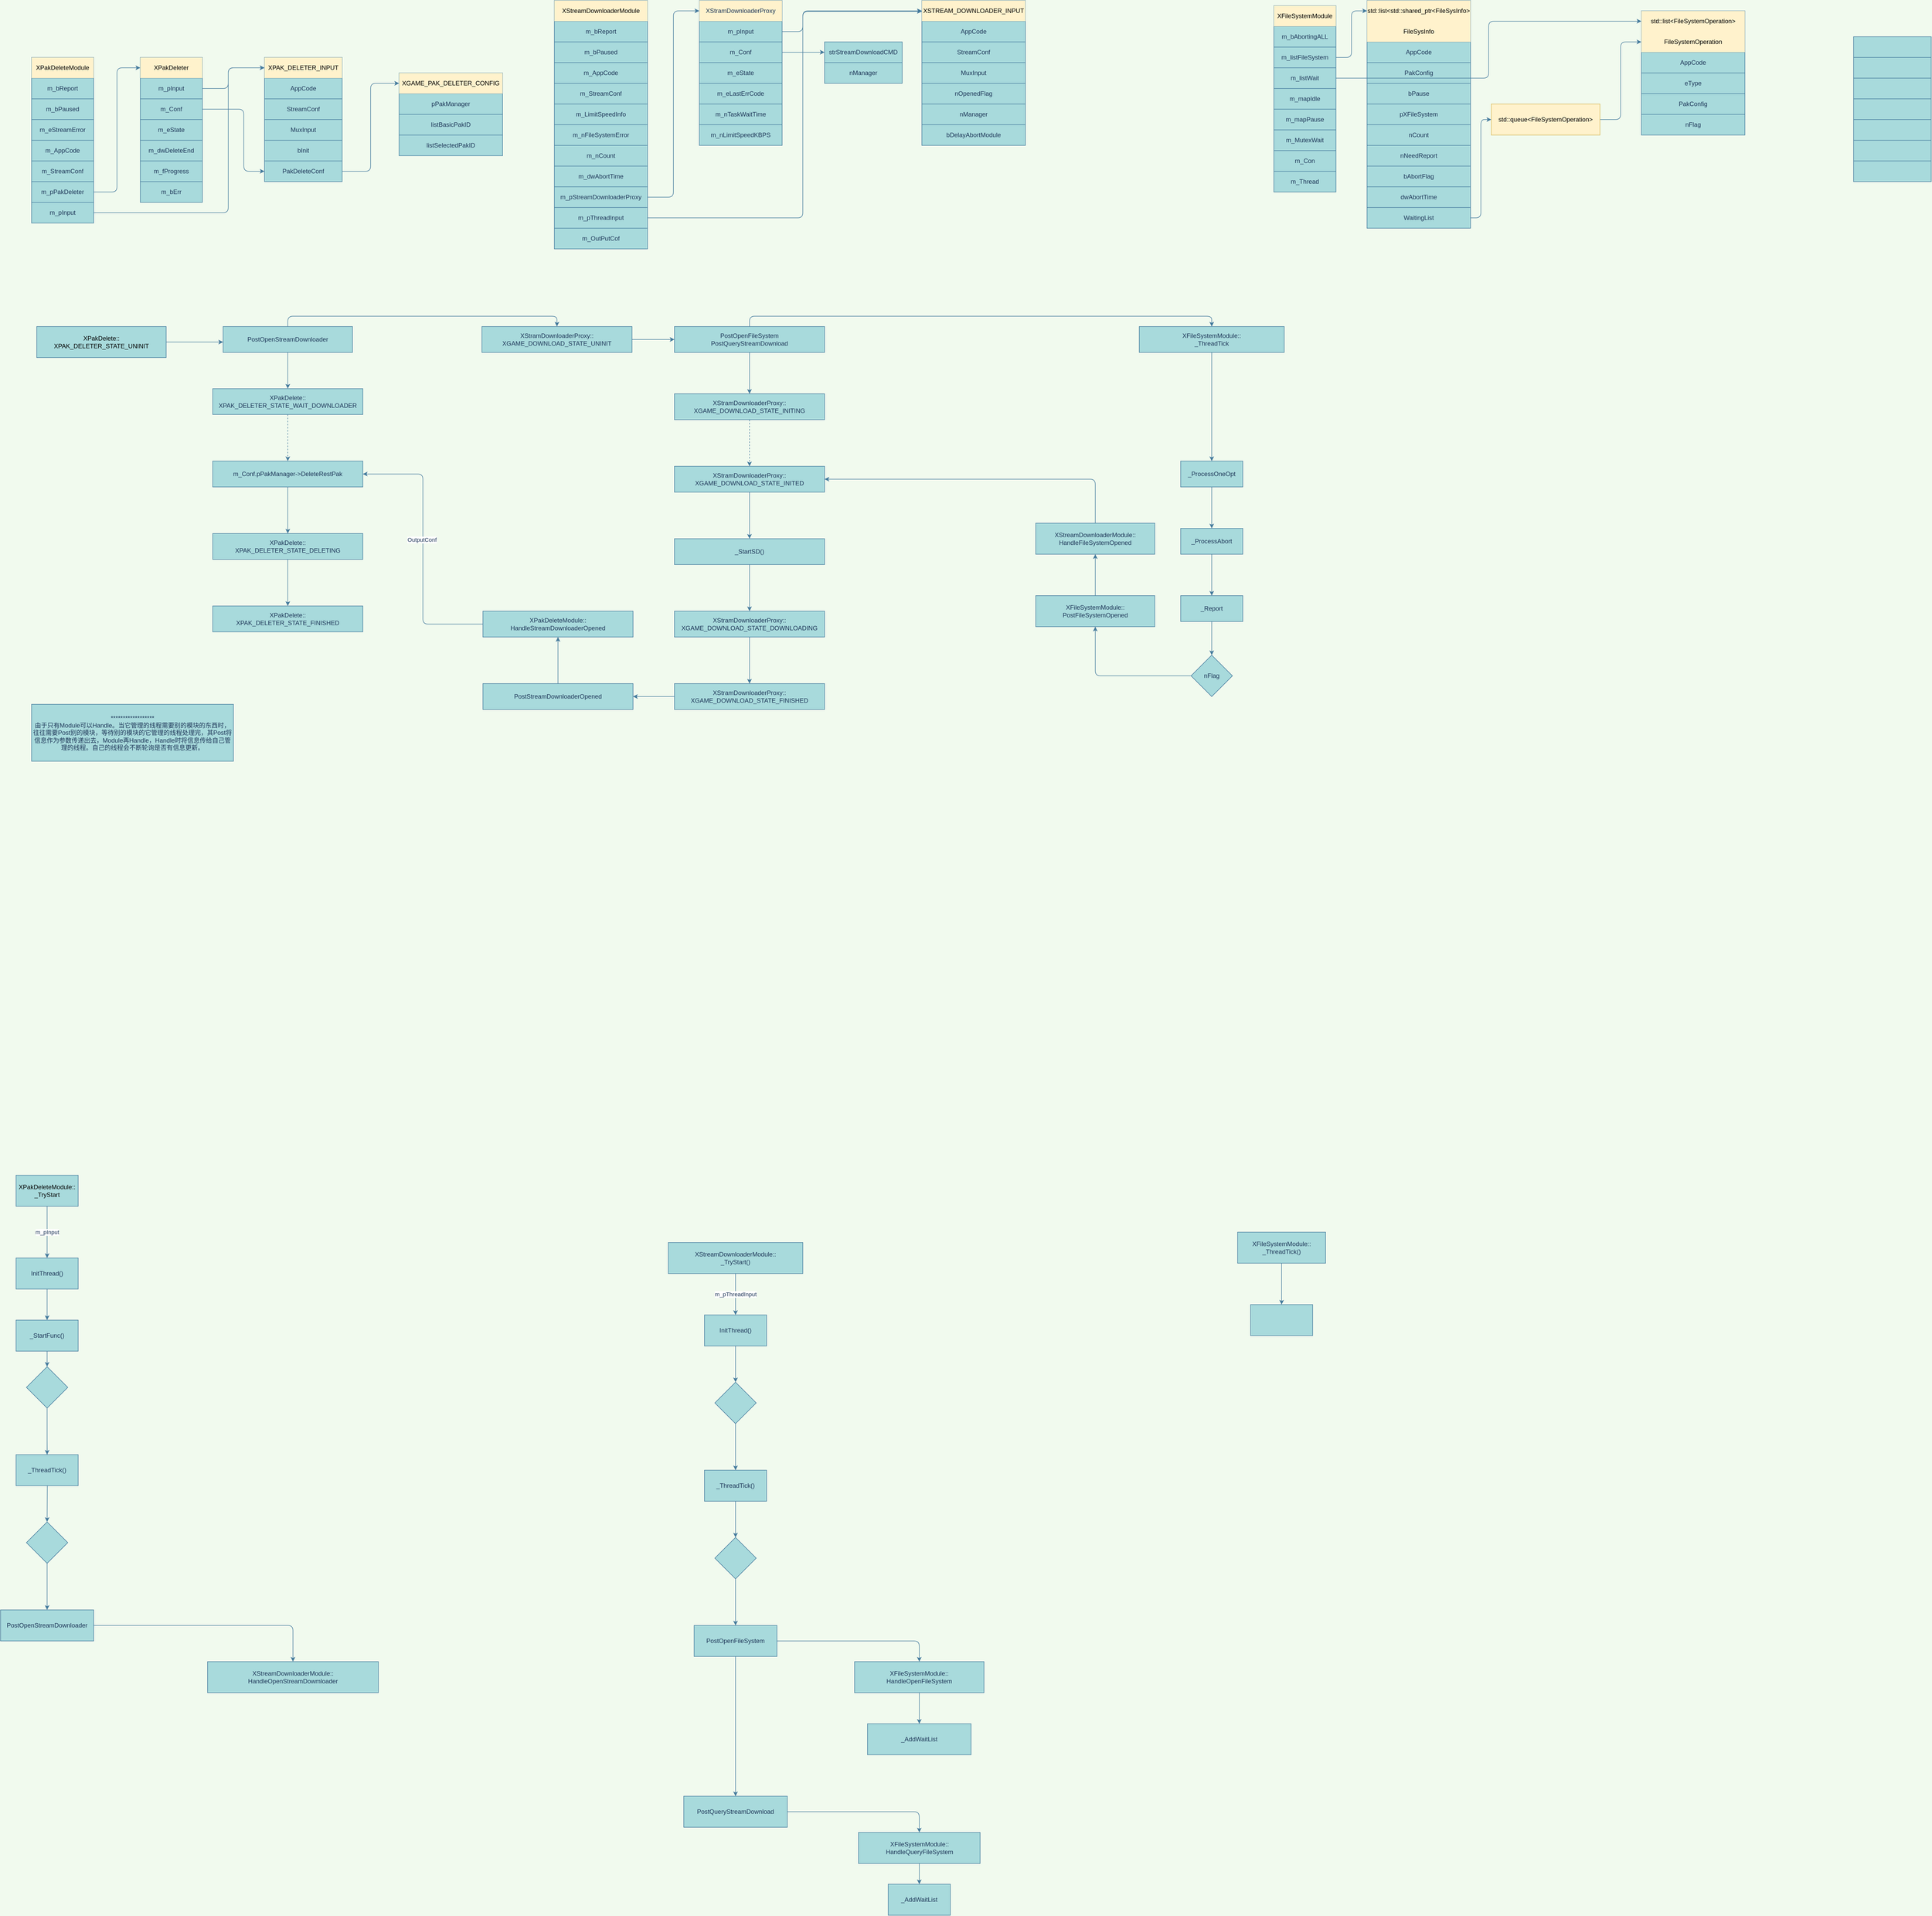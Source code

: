 <mxfile version="17.2.5" type="github"><diagram id="C5RBs43oDa-KdzZeNtuy" name="Page-1"><mxGraphModel dx="1497" dy="776" grid="1" gridSize="10" guides="1" tooltips="1" connect="1" arrows="1" fold="1" page="1" pageScale="1" pageWidth="827" pageHeight="1169" background="#F1FAEE" math="0" shadow="0"><root><mxCell id="WIyWlLk6GJQsqaUBKTNV-0"/><mxCell id="WIyWlLk6GJQsqaUBKTNV-1" parent="WIyWlLk6GJQsqaUBKTNV-0"/><mxCell id="f973rvLhNH8OjaS4SSxk-0" value="" style="shape=table;html=1;whiteSpace=wrap;startSize=0;container=1;collapsible=0;childLayout=tableLayout;rounded=0;sketch=0;fontColor=#1D3557;strokeColor=#457B9D;fillColor=#A8DADC;" vertex="1" parent="WIyWlLk6GJQsqaUBKTNV-1"><mxGeometry x="280" y="120" width="120" height="280" as="geometry"/></mxCell><mxCell id="f973rvLhNH8OjaS4SSxk-1" value="" style="shape=tableRow;horizontal=0;startSize=0;swimlaneHead=0;swimlaneBody=0;top=0;left=0;bottom=0;right=0;collapsible=0;dropTarget=0;fillColor=none;points=[[0,0.5],[1,0.5]];portConstraint=eastwest;rounded=0;sketch=0;fontColor=#1D3557;strokeColor=#457B9D;" vertex="1" parent="f973rvLhNH8OjaS4SSxk-0"><mxGeometry width="120" height="40" as="geometry"/></mxCell><mxCell id="f973rvLhNH8OjaS4SSxk-2" value="XPakDeleter" style="shape=partialRectangle;html=1;whiteSpace=wrap;connectable=0;fillColor=#fff2cc;top=0;left=0;bottom=0;right=0;overflow=hidden;rounded=0;sketch=0;strokeColor=#d6b656;" vertex="1" parent="f973rvLhNH8OjaS4SSxk-1"><mxGeometry width="120" height="40" as="geometry"><mxRectangle width="120" height="40" as="alternateBounds"/></mxGeometry></mxCell><mxCell id="f973rvLhNH8OjaS4SSxk-5" value="" style="shape=tableRow;horizontal=0;startSize=0;swimlaneHead=0;swimlaneBody=0;top=0;left=0;bottom=0;right=0;collapsible=0;dropTarget=0;fillColor=none;points=[[0,0.5],[1,0.5]];portConstraint=eastwest;rounded=0;sketch=0;fontColor=#1D3557;strokeColor=#457B9D;" vertex="1" parent="f973rvLhNH8OjaS4SSxk-0"><mxGeometry y="40" width="120" height="40" as="geometry"/></mxCell><mxCell id="f973rvLhNH8OjaS4SSxk-6" value="m_pInput" style="shape=partialRectangle;html=1;whiteSpace=wrap;connectable=0;fillColor=none;top=0;left=0;bottom=0;right=0;overflow=hidden;rounded=0;sketch=0;fontColor=#1D3557;strokeColor=#457B9D;" vertex="1" parent="f973rvLhNH8OjaS4SSxk-5"><mxGeometry width="120" height="40" as="geometry"><mxRectangle width="120" height="40" as="alternateBounds"/></mxGeometry></mxCell><mxCell id="f973rvLhNH8OjaS4SSxk-9" value="" style="shape=tableRow;horizontal=0;startSize=0;swimlaneHead=0;swimlaneBody=0;top=0;left=0;bottom=0;right=0;collapsible=0;dropTarget=0;fillColor=none;points=[[0,0.5],[1,0.5]];portConstraint=eastwest;rounded=0;sketch=0;fontColor=#1D3557;strokeColor=#457B9D;" vertex="1" parent="f973rvLhNH8OjaS4SSxk-0"><mxGeometry y="80" width="120" height="40" as="geometry"/></mxCell><mxCell id="f973rvLhNH8OjaS4SSxk-10" value="m_Conf" style="shape=partialRectangle;html=1;whiteSpace=wrap;connectable=0;fillColor=none;top=0;left=0;bottom=0;right=0;overflow=hidden;rounded=0;sketch=0;fontColor=#1D3557;strokeColor=#457B9D;" vertex="1" parent="f973rvLhNH8OjaS4SSxk-9"><mxGeometry width="120" height="40" as="geometry"><mxRectangle width="120" height="40" as="alternateBounds"/></mxGeometry></mxCell><mxCell id="f973rvLhNH8OjaS4SSxk-13" style="shape=tableRow;horizontal=0;startSize=0;swimlaneHead=0;swimlaneBody=0;top=0;left=0;bottom=0;right=0;collapsible=0;dropTarget=0;fillColor=none;points=[[0,0.5],[1,0.5]];portConstraint=eastwest;rounded=0;sketch=0;fontColor=#1D3557;strokeColor=#457B9D;" vertex="1" parent="f973rvLhNH8OjaS4SSxk-0"><mxGeometry y="120" width="120" height="40" as="geometry"/></mxCell><mxCell id="f973rvLhNH8OjaS4SSxk-14" value="m_eState" style="shape=partialRectangle;html=1;whiteSpace=wrap;connectable=0;fillColor=none;top=0;left=0;bottom=0;right=0;overflow=hidden;rounded=0;sketch=0;fontColor=#1D3557;strokeColor=#457B9D;" vertex="1" parent="f973rvLhNH8OjaS4SSxk-13"><mxGeometry width="120" height="40" as="geometry"><mxRectangle width="120" height="40" as="alternateBounds"/></mxGeometry></mxCell><mxCell id="f973rvLhNH8OjaS4SSxk-15" style="shape=tableRow;horizontal=0;startSize=0;swimlaneHead=0;swimlaneBody=0;top=0;left=0;bottom=0;right=0;collapsible=0;dropTarget=0;fillColor=none;points=[[0,0.5],[1,0.5]];portConstraint=eastwest;rounded=0;sketch=0;fontColor=#1D3557;strokeColor=#457B9D;" vertex="1" parent="f973rvLhNH8OjaS4SSxk-0"><mxGeometry y="160" width="120" height="40" as="geometry"/></mxCell><mxCell id="f973rvLhNH8OjaS4SSxk-16" value="m_dwDeleteEnd" style="shape=partialRectangle;html=1;whiteSpace=wrap;connectable=0;fillColor=none;top=0;left=0;bottom=0;right=0;overflow=hidden;rounded=0;sketch=0;fontColor=#1D3557;strokeColor=#457B9D;" vertex="1" parent="f973rvLhNH8OjaS4SSxk-15"><mxGeometry width="120" height="40" as="geometry"><mxRectangle width="120" height="40" as="alternateBounds"/></mxGeometry></mxCell><mxCell id="f973rvLhNH8OjaS4SSxk-17" style="shape=tableRow;horizontal=0;startSize=0;swimlaneHead=0;swimlaneBody=0;top=0;left=0;bottom=0;right=0;collapsible=0;dropTarget=0;fillColor=none;points=[[0,0.5],[1,0.5]];portConstraint=eastwest;rounded=0;sketch=0;fontColor=#1D3557;strokeColor=#457B9D;" vertex="1" parent="f973rvLhNH8OjaS4SSxk-0"><mxGeometry y="200" width="120" height="40" as="geometry"/></mxCell><mxCell id="f973rvLhNH8OjaS4SSxk-18" value="m_fProgress" style="shape=partialRectangle;html=1;whiteSpace=wrap;connectable=0;fillColor=none;top=0;left=0;bottom=0;right=0;overflow=hidden;rounded=0;sketch=0;fontColor=#1D3557;strokeColor=#457B9D;" vertex="1" parent="f973rvLhNH8OjaS4SSxk-17"><mxGeometry width="120" height="40" as="geometry"><mxRectangle width="120" height="40" as="alternateBounds"/></mxGeometry></mxCell><mxCell id="f973rvLhNH8OjaS4SSxk-19" style="shape=tableRow;horizontal=0;startSize=0;swimlaneHead=0;swimlaneBody=0;top=0;left=0;bottom=0;right=0;collapsible=0;dropTarget=0;fillColor=none;points=[[0,0.5],[1,0.5]];portConstraint=eastwest;rounded=0;sketch=0;fontColor=#1D3557;strokeColor=#457B9D;" vertex="1" parent="f973rvLhNH8OjaS4SSxk-0"><mxGeometry y="240" width="120" height="40" as="geometry"/></mxCell><mxCell id="f973rvLhNH8OjaS4SSxk-20" value="m_bErr" style="shape=partialRectangle;html=1;whiteSpace=wrap;connectable=0;fillColor=none;top=0;left=0;bottom=0;right=0;overflow=hidden;rounded=0;sketch=0;fontColor=#1D3557;strokeColor=#457B9D;" vertex="1" parent="f973rvLhNH8OjaS4SSxk-19"><mxGeometry width="120" height="40" as="geometry"><mxRectangle width="120" height="40" as="alternateBounds"/></mxGeometry></mxCell><mxCell id="f973rvLhNH8OjaS4SSxk-21" value="" style="shape=table;html=1;whiteSpace=wrap;startSize=0;container=1;collapsible=0;childLayout=tableLayout;rounded=0;sketch=0;fontColor=#1D3557;strokeColor=#457B9D;fillColor=#A8DADC;" vertex="1" parent="WIyWlLk6GJQsqaUBKTNV-1"><mxGeometry x="70" y="120" width="120" height="320" as="geometry"/></mxCell><mxCell id="f973rvLhNH8OjaS4SSxk-22" value="" style="shape=tableRow;horizontal=0;startSize=0;swimlaneHead=0;swimlaneBody=0;top=0;left=0;bottom=0;right=0;collapsible=0;dropTarget=0;fillColor=none;points=[[0,0.5],[1,0.5]];portConstraint=eastwest;rounded=0;sketch=0;fontColor=#1D3557;strokeColor=#457B9D;" vertex="1" parent="f973rvLhNH8OjaS4SSxk-21"><mxGeometry width="120" height="40" as="geometry"/></mxCell><mxCell id="f973rvLhNH8OjaS4SSxk-23" value="XPakDeleteModule" style="shape=partialRectangle;html=1;whiteSpace=wrap;connectable=0;fillColor=#fff2cc;top=0;left=0;bottom=0;right=0;overflow=hidden;rounded=0;sketch=0;strokeColor=#d6b656;" vertex="1" parent="f973rvLhNH8OjaS4SSxk-22"><mxGeometry width="120" height="40" as="geometry"><mxRectangle width="120" height="40" as="alternateBounds"/></mxGeometry></mxCell><mxCell id="f973rvLhNH8OjaS4SSxk-26" value="" style="shape=tableRow;horizontal=0;startSize=0;swimlaneHead=0;swimlaneBody=0;top=0;left=0;bottom=0;right=0;collapsible=0;dropTarget=0;fillColor=none;points=[[0,0.5],[1,0.5]];portConstraint=eastwest;rounded=0;sketch=0;fontColor=#1D3557;strokeColor=#457B9D;" vertex="1" parent="f973rvLhNH8OjaS4SSxk-21"><mxGeometry y="40" width="120" height="40" as="geometry"/></mxCell><mxCell id="f973rvLhNH8OjaS4SSxk-27" value="m_bReport" style="shape=partialRectangle;html=1;whiteSpace=wrap;connectable=0;fillColor=none;top=0;left=0;bottom=0;right=0;overflow=hidden;rounded=0;sketch=0;fontColor=#1D3557;strokeColor=#457B9D;" vertex="1" parent="f973rvLhNH8OjaS4SSxk-26"><mxGeometry width="120" height="40" as="geometry"><mxRectangle width="120" height="40" as="alternateBounds"/></mxGeometry></mxCell><mxCell id="f973rvLhNH8OjaS4SSxk-30" value="" style="shape=tableRow;horizontal=0;startSize=0;swimlaneHead=0;swimlaneBody=0;top=0;left=0;bottom=0;right=0;collapsible=0;dropTarget=0;fillColor=none;points=[[0,0.5],[1,0.5]];portConstraint=eastwest;rounded=0;sketch=0;fontColor=#1D3557;strokeColor=#457B9D;" vertex="1" parent="f973rvLhNH8OjaS4SSxk-21"><mxGeometry y="80" width="120" height="40" as="geometry"/></mxCell><mxCell id="f973rvLhNH8OjaS4SSxk-31" value="m_bPaused" style="shape=partialRectangle;html=1;whiteSpace=wrap;connectable=0;fillColor=none;top=0;left=0;bottom=0;right=0;overflow=hidden;rounded=0;sketch=0;fontColor=#1D3557;strokeColor=#457B9D;" vertex="1" parent="f973rvLhNH8OjaS4SSxk-30"><mxGeometry width="120" height="40" as="geometry"><mxRectangle width="120" height="40" as="alternateBounds"/></mxGeometry></mxCell><mxCell id="f973rvLhNH8OjaS4SSxk-51" style="shape=tableRow;horizontal=0;startSize=0;swimlaneHead=0;swimlaneBody=0;top=0;left=0;bottom=0;right=0;collapsible=0;dropTarget=0;fillColor=none;points=[[0,0.5],[1,0.5]];portConstraint=eastwest;rounded=0;sketch=0;fontColor=#1D3557;strokeColor=#457B9D;" vertex="1" parent="f973rvLhNH8OjaS4SSxk-21"><mxGeometry y="120" width="120" height="40" as="geometry"/></mxCell><mxCell id="f973rvLhNH8OjaS4SSxk-52" value="m_eStreamError" style="shape=partialRectangle;html=1;whiteSpace=wrap;connectable=0;fillColor=none;top=0;left=0;bottom=0;right=0;overflow=hidden;rounded=0;sketch=0;fontColor=#1D3557;strokeColor=#457B9D;" vertex="1" parent="f973rvLhNH8OjaS4SSxk-51"><mxGeometry width="120" height="40" as="geometry"><mxRectangle width="120" height="40" as="alternateBounds"/></mxGeometry></mxCell><mxCell id="f973rvLhNH8OjaS4SSxk-49" style="shape=tableRow;horizontal=0;startSize=0;swimlaneHead=0;swimlaneBody=0;top=0;left=0;bottom=0;right=0;collapsible=0;dropTarget=0;fillColor=none;points=[[0,0.5],[1,0.5]];portConstraint=eastwest;rounded=0;sketch=0;fontColor=#1D3557;strokeColor=#457B9D;" vertex="1" parent="f973rvLhNH8OjaS4SSxk-21"><mxGeometry y="160" width="120" height="40" as="geometry"/></mxCell><mxCell id="f973rvLhNH8OjaS4SSxk-50" value="m_AppCode" style="shape=partialRectangle;html=1;whiteSpace=wrap;connectable=0;fillColor=none;top=0;left=0;bottom=0;right=0;overflow=hidden;rounded=0;sketch=0;fontColor=#1D3557;strokeColor=#457B9D;" vertex="1" parent="f973rvLhNH8OjaS4SSxk-49"><mxGeometry width="120" height="40" as="geometry"><mxRectangle width="120" height="40" as="alternateBounds"/></mxGeometry></mxCell><mxCell id="f973rvLhNH8OjaS4SSxk-47" style="shape=tableRow;horizontal=0;startSize=0;swimlaneHead=0;swimlaneBody=0;top=0;left=0;bottom=0;right=0;collapsible=0;dropTarget=0;fillColor=none;points=[[0,0.5],[1,0.5]];portConstraint=eastwest;rounded=0;sketch=0;fontColor=#1D3557;strokeColor=#457B9D;" vertex="1" parent="f973rvLhNH8OjaS4SSxk-21"><mxGeometry y="200" width="120" height="40" as="geometry"/></mxCell><mxCell id="f973rvLhNH8OjaS4SSxk-48" value="m_StreamConf" style="shape=partialRectangle;html=1;whiteSpace=wrap;connectable=0;fillColor=none;top=0;left=0;bottom=0;right=0;overflow=hidden;rounded=0;sketch=0;fontColor=#1D3557;strokeColor=#457B9D;" vertex="1" parent="f973rvLhNH8OjaS4SSxk-47"><mxGeometry width="120" height="40" as="geometry"><mxRectangle width="120" height="40" as="alternateBounds"/></mxGeometry></mxCell><mxCell id="f973rvLhNH8OjaS4SSxk-45" style="shape=tableRow;horizontal=0;startSize=0;swimlaneHead=0;swimlaneBody=0;top=0;left=0;bottom=0;right=0;collapsible=0;dropTarget=0;fillColor=none;points=[[0,0.5],[1,0.5]];portConstraint=eastwest;rounded=0;sketch=0;fontColor=#1D3557;strokeColor=#457B9D;" vertex="1" parent="f973rvLhNH8OjaS4SSxk-21"><mxGeometry y="240" width="120" height="40" as="geometry"/></mxCell><mxCell id="f973rvLhNH8OjaS4SSxk-46" value="m_pPakDeleter" style="shape=partialRectangle;html=1;whiteSpace=wrap;connectable=0;fillColor=none;top=0;left=0;bottom=0;right=0;overflow=hidden;rounded=0;sketch=0;fontColor=#1D3557;strokeColor=#457B9D;" vertex="1" parent="f973rvLhNH8OjaS4SSxk-45"><mxGeometry width="120" height="40" as="geometry"><mxRectangle width="120" height="40" as="alternateBounds"/></mxGeometry></mxCell><mxCell id="f973rvLhNH8OjaS4SSxk-43" style="shape=tableRow;horizontal=0;startSize=0;swimlaneHead=0;swimlaneBody=0;top=0;left=0;bottom=0;right=0;collapsible=0;dropTarget=0;fillColor=none;points=[[0,0.5],[1,0.5]];portConstraint=eastwest;rounded=0;sketch=0;fontColor=#1D3557;strokeColor=#457B9D;" vertex="1" parent="f973rvLhNH8OjaS4SSxk-21"><mxGeometry y="280" width="120" height="40" as="geometry"/></mxCell><mxCell id="f973rvLhNH8OjaS4SSxk-44" value="m_pInput" style="shape=partialRectangle;html=1;whiteSpace=wrap;connectable=0;fillColor=none;top=0;left=0;bottom=0;right=0;overflow=hidden;rounded=0;sketch=0;fontColor=#1D3557;strokeColor=#457B9D;" vertex="1" parent="f973rvLhNH8OjaS4SSxk-43"><mxGeometry width="120" height="40" as="geometry"><mxRectangle width="120" height="40" as="alternateBounds"/></mxGeometry></mxCell><mxCell id="f973rvLhNH8OjaS4SSxk-186" style="edgeStyle=orthogonalEdgeStyle;curved=0;rounded=1;sketch=0;orthogonalLoop=1;jettySize=auto;html=1;exitX=1;exitY=0.5;exitDx=0;exitDy=0;fontColor=#1D3557;strokeColor=#457B9D;fillColor=#A8DADC;" edge="1" parent="f973rvLhNH8OjaS4SSxk-21" source="f973rvLhNH8OjaS4SSxk-43" target="f973rvLhNH8OjaS4SSxk-43"><mxGeometry relative="1" as="geometry"/></mxCell><mxCell id="f973rvLhNH8OjaS4SSxk-54" style="edgeStyle=orthogonalEdgeStyle;curved=0;rounded=1;sketch=0;orthogonalLoop=1;jettySize=auto;html=1;exitX=1;exitY=0.5;exitDx=0;exitDy=0;entryX=0;entryY=0.5;entryDx=0;entryDy=0;fontColor=#1D3557;strokeColor=#457B9D;fillColor=#A8DADC;" edge="1" parent="WIyWlLk6GJQsqaUBKTNV-1" source="f973rvLhNH8OjaS4SSxk-45" target="f973rvLhNH8OjaS4SSxk-1"><mxGeometry relative="1" as="geometry"/></mxCell><mxCell id="f973rvLhNH8OjaS4SSxk-72" value="" style="shape=table;html=1;whiteSpace=wrap;startSize=0;container=1;collapsible=0;childLayout=tableLayout;rounded=0;sketch=0;fontColor=#1D3557;strokeColor=#457B9D;fillColor=#A8DADC;" vertex="1" parent="WIyWlLk6GJQsqaUBKTNV-1"><mxGeometry x="1080" y="10" width="180" height="480" as="geometry"/></mxCell><mxCell id="f973rvLhNH8OjaS4SSxk-73" value="" style="shape=tableRow;horizontal=0;startSize=0;swimlaneHead=0;swimlaneBody=0;top=0;left=0;bottom=0;right=0;collapsible=0;dropTarget=0;fillColor=none;points=[[0,0.5],[1,0.5]];portConstraint=eastwest;rounded=0;sketch=0;fontColor=#1D3557;strokeColor=#457B9D;" vertex="1" parent="f973rvLhNH8OjaS4SSxk-72"><mxGeometry width="180" height="40" as="geometry"/></mxCell><mxCell id="f973rvLhNH8OjaS4SSxk-74" value="XStreamDownloaderModule" style="shape=partialRectangle;html=1;whiteSpace=wrap;connectable=0;fillColor=#fff2cc;top=0;left=0;bottom=0;right=0;overflow=hidden;rounded=0;sketch=0;strokeColor=#d6b656;" vertex="1" parent="f973rvLhNH8OjaS4SSxk-73"><mxGeometry width="180" height="40" as="geometry"><mxRectangle width="180" height="40" as="alternateBounds"/></mxGeometry></mxCell><mxCell id="f973rvLhNH8OjaS4SSxk-77" value="" style="shape=tableRow;horizontal=0;startSize=0;swimlaneHead=0;swimlaneBody=0;top=0;left=0;bottom=0;right=0;collapsible=0;dropTarget=0;fillColor=none;points=[[0,0.5],[1,0.5]];portConstraint=eastwest;rounded=0;sketch=0;fontColor=#1D3557;strokeColor=#457B9D;" vertex="1" parent="f973rvLhNH8OjaS4SSxk-72"><mxGeometry y="40" width="180" height="40" as="geometry"/></mxCell><mxCell id="f973rvLhNH8OjaS4SSxk-78" value="m_bReport" style="shape=partialRectangle;html=1;whiteSpace=wrap;connectable=0;fillColor=none;top=0;left=0;bottom=0;right=0;overflow=hidden;rounded=0;sketch=0;fontColor=#1D3557;strokeColor=#457B9D;" vertex="1" parent="f973rvLhNH8OjaS4SSxk-77"><mxGeometry width="180" height="40" as="geometry"><mxRectangle width="180" height="40" as="alternateBounds"/></mxGeometry></mxCell><mxCell id="f973rvLhNH8OjaS4SSxk-81" value="" style="shape=tableRow;horizontal=0;startSize=0;swimlaneHead=0;swimlaneBody=0;top=0;left=0;bottom=0;right=0;collapsible=0;dropTarget=0;fillColor=none;points=[[0,0.5],[1,0.5]];portConstraint=eastwest;rounded=0;sketch=0;fontColor=#1D3557;strokeColor=#457B9D;" vertex="1" parent="f973rvLhNH8OjaS4SSxk-72"><mxGeometry y="80" width="180" height="40" as="geometry"/></mxCell><mxCell id="f973rvLhNH8OjaS4SSxk-82" value="m_bPaused" style="shape=partialRectangle;html=1;whiteSpace=wrap;connectable=0;fillColor=none;top=0;left=0;bottom=0;right=0;overflow=hidden;rounded=0;sketch=0;fontColor=#1D3557;strokeColor=#457B9D;" vertex="1" parent="f973rvLhNH8OjaS4SSxk-81"><mxGeometry width="180" height="40" as="geometry"><mxRectangle width="180" height="40" as="alternateBounds"/></mxGeometry></mxCell><mxCell id="f973rvLhNH8OjaS4SSxk-85" style="shape=tableRow;horizontal=0;startSize=0;swimlaneHead=0;swimlaneBody=0;top=0;left=0;bottom=0;right=0;collapsible=0;dropTarget=0;fillColor=none;points=[[0,0.5],[1,0.5]];portConstraint=eastwest;rounded=0;sketch=0;fontColor=#1D3557;strokeColor=#457B9D;" vertex="1" parent="f973rvLhNH8OjaS4SSxk-72"><mxGeometry y="120" width="180" height="40" as="geometry"/></mxCell><mxCell id="f973rvLhNH8OjaS4SSxk-86" value="m_AppCode" style="shape=partialRectangle;html=1;whiteSpace=wrap;connectable=0;fillColor=none;top=0;left=0;bottom=0;right=0;overflow=hidden;rounded=0;sketch=0;fontColor=#1D3557;strokeColor=#457B9D;" vertex="1" parent="f973rvLhNH8OjaS4SSxk-85"><mxGeometry width="180" height="40" as="geometry"><mxRectangle width="180" height="40" as="alternateBounds"/></mxGeometry></mxCell><mxCell id="f973rvLhNH8OjaS4SSxk-87" style="shape=tableRow;horizontal=0;startSize=0;swimlaneHead=0;swimlaneBody=0;top=0;left=0;bottom=0;right=0;collapsible=0;dropTarget=0;fillColor=none;points=[[0,0.5],[1,0.5]];portConstraint=eastwest;rounded=0;sketch=0;fontColor=#1D3557;strokeColor=#457B9D;" vertex="1" parent="f973rvLhNH8OjaS4SSxk-72"><mxGeometry y="160" width="180" height="40" as="geometry"/></mxCell><mxCell id="f973rvLhNH8OjaS4SSxk-88" value="m_StreamConf" style="shape=partialRectangle;html=1;whiteSpace=wrap;connectable=0;fillColor=none;top=0;left=0;bottom=0;right=0;overflow=hidden;rounded=0;sketch=0;fontColor=#1D3557;strokeColor=#457B9D;" vertex="1" parent="f973rvLhNH8OjaS4SSxk-87"><mxGeometry width="180" height="40" as="geometry"><mxRectangle width="180" height="40" as="alternateBounds"/></mxGeometry></mxCell><mxCell id="f973rvLhNH8OjaS4SSxk-89" style="shape=tableRow;horizontal=0;startSize=0;swimlaneHead=0;swimlaneBody=0;top=0;left=0;bottom=0;right=0;collapsible=0;dropTarget=0;fillColor=none;points=[[0,0.5],[1,0.5]];portConstraint=eastwest;rounded=0;sketch=0;fontColor=#1D3557;strokeColor=#457B9D;" vertex="1" parent="f973rvLhNH8OjaS4SSxk-72"><mxGeometry y="200" width="180" height="40" as="geometry"/></mxCell><mxCell id="f973rvLhNH8OjaS4SSxk-90" value="m_LimitSpeedInfo" style="shape=partialRectangle;html=1;whiteSpace=wrap;connectable=0;fillColor=none;top=0;left=0;bottom=0;right=0;overflow=hidden;rounded=0;sketch=0;fontColor=#1D3557;strokeColor=#457B9D;" vertex="1" parent="f973rvLhNH8OjaS4SSxk-89"><mxGeometry width="180" height="40" as="geometry"><mxRectangle width="180" height="40" as="alternateBounds"/></mxGeometry></mxCell><mxCell id="f973rvLhNH8OjaS4SSxk-91" style="shape=tableRow;horizontal=0;startSize=0;swimlaneHead=0;swimlaneBody=0;top=0;left=0;bottom=0;right=0;collapsible=0;dropTarget=0;fillColor=none;points=[[0,0.5],[1,0.5]];portConstraint=eastwest;rounded=0;sketch=0;fontColor=#1D3557;strokeColor=#457B9D;" vertex="1" parent="f973rvLhNH8OjaS4SSxk-72"><mxGeometry y="240" width="180" height="40" as="geometry"/></mxCell><mxCell id="f973rvLhNH8OjaS4SSxk-92" value="m_nFileSystemError" style="shape=partialRectangle;html=1;whiteSpace=wrap;connectable=0;fillColor=none;top=0;left=0;bottom=0;right=0;overflow=hidden;rounded=0;sketch=0;fontColor=#1D3557;strokeColor=#457B9D;" vertex="1" parent="f973rvLhNH8OjaS4SSxk-91"><mxGeometry width="180" height="40" as="geometry"><mxRectangle width="180" height="40" as="alternateBounds"/></mxGeometry></mxCell><mxCell id="f973rvLhNH8OjaS4SSxk-93" style="shape=tableRow;horizontal=0;startSize=0;swimlaneHead=0;swimlaneBody=0;top=0;left=0;bottom=0;right=0;collapsible=0;dropTarget=0;fillColor=none;points=[[0,0.5],[1,0.5]];portConstraint=eastwest;rounded=0;sketch=0;fontColor=#1D3557;strokeColor=#457B9D;" vertex="1" parent="f973rvLhNH8OjaS4SSxk-72"><mxGeometry y="280" width="180" height="40" as="geometry"/></mxCell><mxCell id="f973rvLhNH8OjaS4SSxk-94" value="m_nCount" style="shape=partialRectangle;html=1;whiteSpace=wrap;connectable=0;fillColor=none;top=0;left=0;bottom=0;right=0;overflow=hidden;rounded=0;sketch=0;fontColor=#1D3557;strokeColor=#457B9D;" vertex="1" parent="f973rvLhNH8OjaS4SSxk-93"><mxGeometry width="180" height="40" as="geometry"><mxRectangle width="180" height="40" as="alternateBounds"/></mxGeometry></mxCell><mxCell id="f973rvLhNH8OjaS4SSxk-95" style="shape=tableRow;horizontal=0;startSize=0;swimlaneHead=0;swimlaneBody=0;top=0;left=0;bottom=0;right=0;collapsible=0;dropTarget=0;fillColor=none;points=[[0,0.5],[1,0.5]];portConstraint=eastwest;rounded=0;sketch=0;fontColor=#1D3557;strokeColor=#457B9D;" vertex="1" parent="f973rvLhNH8OjaS4SSxk-72"><mxGeometry y="320" width="180" height="40" as="geometry"/></mxCell><mxCell id="f973rvLhNH8OjaS4SSxk-96" value="m_dwAbortTime" style="shape=partialRectangle;html=1;whiteSpace=wrap;connectable=0;fillColor=none;top=0;left=0;bottom=0;right=0;overflow=hidden;rounded=0;sketch=0;fontColor=#1D3557;strokeColor=#457B9D;" vertex="1" parent="f973rvLhNH8OjaS4SSxk-95"><mxGeometry width="180" height="40" as="geometry"><mxRectangle width="180" height="40" as="alternateBounds"/></mxGeometry></mxCell><mxCell id="f973rvLhNH8OjaS4SSxk-97" style="shape=tableRow;horizontal=0;startSize=0;swimlaneHead=0;swimlaneBody=0;top=0;left=0;bottom=0;right=0;collapsible=0;dropTarget=0;fillColor=none;points=[[0,0.5],[1,0.5]];portConstraint=eastwest;rounded=0;sketch=0;fontColor=#1D3557;strokeColor=#457B9D;" vertex="1" parent="f973rvLhNH8OjaS4SSxk-72"><mxGeometry y="360" width="180" height="40" as="geometry"/></mxCell><mxCell id="f973rvLhNH8OjaS4SSxk-98" value="m_pStreamDownloaderProxy" style="shape=partialRectangle;html=1;whiteSpace=wrap;connectable=0;fillColor=none;top=0;left=0;bottom=0;right=0;overflow=hidden;rounded=0;sketch=0;fontColor=#1D3557;strokeColor=#457B9D;" vertex="1" parent="f973rvLhNH8OjaS4SSxk-97"><mxGeometry width="180" height="40" as="geometry"><mxRectangle width="180" height="40" as="alternateBounds"/></mxGeometry></mxCell><mxCell id="f973rvLhNH8OjaS4SSxk-103" style="shape=tableRow;horizontal=0;startSize=0;swimlaneHead=0;swimlaneBody=0;top=0;left=0;bottom=0;right=0;collapsible=0;dropTarget=0;fillColor=none;points=[[0,0.5],[1,0.5]];portConstraint=eastwest;rounded=0;sketch=0;fontColor=#1D3557;strokeColor=#457B9D;" vertex="1" parent="f973rvLhNH8OjaS4SSxk-72"><mxGeometry y="400" width="180" height="40" as="geometry"/></mxCell><mxCell id="f973rvLhNH8OjaS4SSxk-104" value="m_pThreadInput" style="shape=partialRectangle;html=1;whiteSpace=wrap;connectable=0;fillColor=none;top=0;left=0;bottom=0;right=0;overflow=hidden;rounded=0;sketch=0;fontColor=#1D3557;strokeColor=#457B9D;" vertex="1" parent="f973rvLhNH8OjaS4SSxk-103"><mxGeometry width="180" height="40" as="geometry"><mxRectangle width="180" height="40" as="alternateBounds"/></mxGeometry></mxCell><mxCell id="f973rvLhNH8OjaS4SSxk-101" style="shape=tableRow;horizontal=0;startSize=0;swimlaneHead=0;swimlaneBody=0;top=0;left=0;bottom=0;right=0;collapsible=0;dropTarget=0;fillColor=none;points=[[0,0.5],[1,0.5]];portConstraint=eastwest;rounded=0;sketch=0;fontColor=#1D3557;strokeColor=#457B9D;" vertex="1" parent="f973rvLhNH8OjaS4SSxk-72"><mxGeometry y="440" width="180" height="40" as="geometry"/></mxCell><mxCell id="f973rvLhNH8OjaS4SSxk-102" value="m_OutPutCof" style="shape=partialRectangle;html=1;whiteSpace=wrap;connectable=0;fillColor=none;top=0;left=0;bottom=0;right=0;overflow=hidden;rounded=0;sketch=0;fontColor=#1D3557;strokeColor=#457B9D;" vertex="1" parent="f973rvLhNH8OjaS4SSxk-101"><mxGeometry width="180" height="40" as="geometry"><mxRectangle width="180" height="40" as="alternateBounds"/></mxGeometry></mxCell><mxCell id="f973rvLhNH8OjaS4SSxk-105" value="" style="shape=table;html=1;whiteSpace=wrap;startSize=0;container=1;collapsible=0;childLayout=tableLayout;rounded=0;sketch=0;fontColor=#1D3557;strokeColor=#457B9D;fillColor=#A8DADC;" vertex="1" parent="WIyWlLk6GJQsqaUBKTNV-1"><mxGeometry x="1360" y="10" width="160" height="280" as="geometry"/></mxCell><mxCell id="f973rvLhNH8OjaS4SSxk-106" value="" style="shape=tableRow;horizontal=0;startSize=0;swimlaneHead=0;swimlaneBody=0;top=0;left=0;bottom=0;right=0;collapsible=0;dropTarget=0;fillColor=#fff2cc;points=[[0,0.5],[1,0.5]];portConstraint=eastwest;rounded=0;sketch=0;strokeColor=#d6b656;" vertex="1" parent="f973rvLhNH8OjaS4SSxk-105"><mxGeometry width="160" height="40" as="geometry"/></mxCell><mxCell id="f973rvLhNH8OjaS4SSxk-107" value="XStramDownloaderProxy" style="shape=partialRectangle;html=1;whiteSpace=wrap;connectable=0;fillColor=none;top=0;left=0;bottom=0;right=0;overflow=hidden;rounded=0;sketch=0;fontColor=#1D3557;strokeColor=#457B9D;" vertex="1" parent="f973rvLhNH8OjaS4SSxk-106"><mxGeometry width="160" height="40" as="geometry"><mxRectangle width="160" height="40" as="alternateBounds"/></mxGeometry></mxCell><mxCell id="f973rvLhNH8OjaS4SSxk-110" value="" style="shape=tableRow;horizontal=0;startSize=0;swimlaneHead=0;swimlaneBody=0;top=0;left=0;bottom=0;right=0;collapsible=0;dropTarget=0;fillColor=none;points=[[0,0.5],[1,0.5]];portConstraint=eastwest;rounded=0;sketch=0;fontColor=#1D3557;strokeColor=#457B9D;" vertex="1" parent="f973rvLhNH8OjaS4SSxk-105"><mxGeometry y="40" width="160" height="40" as="geometry"/></mxCell><mxCell id="f973rvLhNH8OjaS4SSxk-111" value="m_pInput" style="shape=partialRectangle;html=1;whiteSpace=wrap;connectable=0;fillColor=none;top=0;left=0;bottom=0;right=0;overflow=hidden;rounded=0;sketch=0;fontColor=#1D3557;strokeColor=#457B9D;" vertex="1" parent="f973rvLhNH8OjaS4SSxk-110"><mxGeometry width="160" height="40" as="geometry"><mxRectangle width="160" height="40" as="alternateBounds"/></mxGeometry></mxCell><mxCell id="f973rvLhNH8OjaS4SSxk-114" value="" style="shape=tableRow;horizontal=0;startSize=0;swimlaneHead=0;swimlaneBody=0;top=0;left=0;bottom=0;right=0;collapsible=0;dropTarget=0;fillColor=none;points=[[0,0.5],[1,0.5]];portConstraint=eastwest;rounded=0;sketch=0;fontColor=#1D3557;strokeColor=#457B9D;" vertex="1" parent="f973rvLhNH8OjaS4SSxk-105"><mxGeometry y="80" width="160" height="40" as="geometry"/></mxCell><mxCell id="f973rvLhNH8OjaS4SSxk-115" value="m_Conf" style="shape=partialRectangle;html=1;whiteSpace=wrap;connectable=0;fillColor=none;top=0;left=0;bottom=0;right=0;overflow=hidden;rounded=0;sketch=0;fontColor=#1D3557;strokeColor=#457B9D;" vertex="1" parent="f973rvLhNH8OjaS4SSxk-114"><mxGeometry width="160" height="40" as="geometry"><mxRectangle width="160" height="40" as="alternateBounds"/></mxGeometry></mxCell><mxCell id="f973rvLhNH8OjaS4SSxk-118" style="shape=tableRow;horizontal=0;startSize=0;swimlaneHead=0;swimlaneBody=0;top=0;left=0;bottom=0;right=0;collapsible=0;dropTarget=0;fillColor=none;points=[[0,0.5],[1,0.5]];portConstraint=eastwest;rounded=0;sketch=0;fontColor=#1D3557;strokeColor=#457B9D;" vertex="1" parent="f973rvLhNH8OjaS4SSxk-105"><mxGeometry y="120" width="160" height="40" as="geometry"/></mxCell><mxCell id="f973rvLhNH8OjaS4SSxk-119" value="m_eState" style="shape=partialRectangle;html=1;whiteSpace=wrap;connectable=0;fillColor=none;top=0;left=0;bottom=0;right=0;overflow=hidden;rounded=0;sketch=0;fontColor=#1D3557;strokeColor=#457B9D;" vertex="1" parent="f973rvLhNH8OjaS4SSxk-118"><mxGeometry width="160" height="40" as="geometry"><mxRectangle width="160" height="40" as="alternateBounds"/></mxGeometry></mxCell><mxCell id="f973rvLhNH8OjaS4SSxk-120" style="shape=tableRow;horizontal=0;startSize=0;swimlaneHead=0;swimlaneBody=0;top=0;left=0;bottom=0;right=0;collapsible=0;dropTarget=0;fillColor=none;points=[[0,0.5],[1,0.5]];portConstraint=eastwest;rounded=0;sketch=0;fontColor=#1D3557;strokeColor=#457B9D;" vertex="1" parent="f973rvLhNH8OjaS4SSxk-105"><mxGeometry y="160" width="160" height="40" as="geometry"/></mxCell><mxCell id="f973rvLhNH8OjaS4SSxk-121" value="m_eLastErrCode" style="shape=partialRectangle;html=1;whiteSpace=wrap;connectable=0;fillColor=none;top=0;left=0;bottom=0;right=0;overflow=hidden;rounded=0;sketch=0;fontColor=#1D3557;strokeColor=#457B9D;" vertex="1" parent="f973rvLhNH8OjaS4SSxk-120"><mxGeometry width="160" height="40" as="geometry"><mxRectangle width="160" height="40" as="alternateBounds"/></mxGeometry></mxCell><mxCell id="f973rvLhNH8OjaS4SSxk-122" style="shape=tableRow;horizontal=0;startSize=0;swimlaneHead=0;swimlaneBody=0;top=0;left=0;bottom=0;right=0;collapsible=0;dropTarget=0;fillColor=none;points=[[0,0.5],[1,0.5]];portConstraint=eastwest;rounded=0;sketch=0;fontColor=#1D3557;strokeColor=#457B9D;" vertex="1" parent="f973rvLhNH8OjaS4SSxk-105"><mxGeometry y="200" width="160" height="40" as="geometry"/></mxCell><mxCell id="f973rvLhNH8OjaS4SSxk-123" value="m_nTaskWaitTime" style="shape=partialRectangle;html=1;whiteSpace=wrap;connectable=0;fillColor=none;top=0;left=0;bottom=0;right=0;overflow=hidden;rounded=0;sketch=0;fontColor=#1D3557;strokeColor=#457B9D;" vertex="1" parent="f973rvLhNH8OjaS4SSxk-122"><mxGeometry width="160" height="40" as="geometry"><mxRectangle width="160" height="40" as="alternateBounds"/></mxGeometry></mxCell><mxCell id="f973rvLhNH8OjaS4SSxk-128" style="shape=tableRow;horizontal=0;startSize=0;swimlaneHead=0;swimlaneBody=0;top=0;left=0;bottom=0;right=0;collapsible=0;dropTarget=0;fillColor=none;points=[[0,0.5],[1,0.5]];portConstraint=eastwest;rounded=0;sketch=0;fontColor=#1D3557;strokeColor=#457B9D;" vertex="1" parent="f973rvLhNH8OjaS4SSxk-105"><mxGeometry y="240" width="160" height="40" as="geometry"/></mxCell><mxCell id="f973rvLhNH8OjaS4SSxk-129" value="m_nLimitSpeedKBPS" style="shape=partialRectangle;html=1;whiteSpace=wrap;connectable=0;fillColor=none;top=0;left=0;bottom=0;right=0;overflow=hidden;rounded=0;sketch=0;fontColor=#1D3557;strokeColor=#457B9D;" vertex="1" parent="f973rvLhNH8OjaS4SSxk-128"><mxGeometry width="160" height="40" as="geometry"><mxRectangle width="160" height="40" as="alternateBounds"/></mxGeometry></mxCell><mxCell id="f973rvLhNH8OjaS4SSxk-130" style="edgeStyle=orthogonalEdgeStyle;curved=0;rounded=1;sketch=0;orthogonalLoop=1;jettySize=auto;html=1;exitX=1;exitY=0.5;exitDx=0;exitDy=0;entryX=0;entryY=0.5;entryDx=0;entryDy=0;fontColor=#1D3557;strokeColor=#457B9D;fillColor=#A8DADC;" edge="1" parent="WIyWlLk6GJQsqaUBKTNV-1" source="f973rvLhNH8OjaS4SSxk-97" target="f973rvLhNH8OjaS4SSxk-106"><mxGeometry relative="1" as="geometry"/></mxCell><mxCell id="f973rvLhNH8OjaS4SSxk-150" value="" style="shape=table;html=1;whiteSpace=wrap;startSize=0;container=1;collapsible=0;childLayout=tableLayout;rounded=0;sketch=0;fontColor=#1D3557;strokeColor=#457B9D;fillColor=#A8DADC;" vertex="1" parent="WIyWlLk6GJQsqaUBKTNV-1"><mxGeometry x="2470" y="20" width="120" height="360" as="geometry"/></mxCell><mxCell id="f973rvLhNH8OjaS4SSxk-151" value="" style="shape=tableRow;horizontal=0;startSize=0;swimlaneHead=0;swimlaneBody=0;top=0;left=0;bottom=0;right=0;collapsible=0;dropTarget=0;fillColor=none;points=[[0,0.5],[1,0.5]];portConstraint=eastwest;rounded=0;sketch=0;fontColor=#1D3557;strokeColor=#457B9D;" vertex="1" parent="f973rvLhNH8OjaS4SSxk-150"><mxGeometry width="120" height="40" as="geometry"/></mxCell><mxCell id="f973rvLhNH8OjaS4SSxk-152" value="XFileSystemModule" style="shape=partialRectangle;html=1;whiteSpace=wrap;connectable=0;fillColor=#fff2cc;top=0;left=0;bottom=0;right=0;overflow=hidden;rounded=0;sketch=0;strokeColor=#d6b656;" vertex="1" parent="f973rvLhNH8OjaS4SSxk-151"><mxGeometry width="120" height="40" as="geometry"><mxRectangle width="120" height="40" as="alternateBounds"/></mxGeometry></mxCell><mxCell id="f973rvLhNH8OjaS4SSxk-155" value="" style="shape=tableRow;horizontal=0;startSize=0;swimlaneHead=0;swimlaneBody=0;top=0;left=0;bottom=0;right=0;collapsible=0;dropTarget=0;fillColor=none;points=[[0,0.5],[1,0.5]];portConstraint=eastwest;rounded=0;sketch=0;fontColor=#1D3557;strokeColor=#457B9D;" vertex="1" parent="f973rvLhNH8OjaS4SSxk-150"><mxGeometry y="40" width="120" height="40" as="geometry"/></mxCell><mxCell id="f973rvLhNH8OjaS4SSxk-156" value="m_bAbortingALL" style="shape=partialRectangle;html=1;whiteSpace=wrap;connectable=0;fillColor=none;top=0;left=0;bottom=0;right=0;overflow=hidden;rounded=0;sketch=0;fontColor=#1D3557;strokeColor=#457B9D;" vertex="1" parent="f973rvLhNH8OjaS4SSxk-155"><mxGeometry width="120" height="40" as="geometry"><mxRectangle width="120" height="40" as="alternateBounds"/></mxGeometry></mxCell><mxCell id="f973rvLhNH8OjaS4SSxk-159" value="" style="shape=tableRow;horizontal=0;startSize=0;swimlaneHead=0;swimlaneBody=0;top=0;left=0;bottom=0;right=0;collapsible=0;dropTarget=0;fillColor=none;points=[[0,0.5],[1,0.5]];portConstraint=eastwest;rounded=0;sketch=0;fontColor=#1D3557;strokeColor=#457B9D;" vertex="1" parent="f973rvLhNH8OjaS4SSxk-150"><mxGeometry y="80" width="120" height="40" as="geometry"/></mxCell><mxCell id="f973rvLhNH8OjaS4SSxk-160" value="m_listFileSystem" style="shape=partialRectangle;html=1;whiteSpace=wrap;connectable=0;fillColor=none;top=0;left=0;bottom=0;right=0;overflow=hidden;rounded=0;sketch=0;fontColor=#1D3557;strokeColor=#457B9D;" vertex="1" parent="f973rvLhNH8OjaS4SSxk-159"><mxGeometry width="120" height="40" as="geometry"><mxRectangle width="120" height="40" as="alternateBounds"/></mxGeometry></mxCell><mxCell id="f973rvLhNH8OjaS4SSxk-163" style="shape=tableRow;horizontal=0;startSize=0;swimlaneHead=0;swimlaneBody=0;top=0;left=0;bottom=0;right=0;collapsible=0;dropTarget=0;fillColor=none;points=[[0,0.5],[1,0.5]];portConstraint=eastwest;rounded=0;sketch=0;fontColor=#1D3557;strokeColor=#457B9D;" vertex="1" parent="f973rvLhNH8OjaS4SSxk-150"><mxGeometry y="120" width="120" height="40" as="geometry"/></mxCell><mxCell id="f973rvLhNH8OjaS4SSxk-164" value="m_listWait" style="shape=partialRectangle;html=1;whiteSpace=wrap;connectable=0;fillColor=none;top=0;left=0;bottom=0;right=0;overflow=hidden;rounded=0;sketch=0;fontColor=#1D3557;strokeColor=#457B9D;" vertex="1" parent="f973rvLhNH8OjaS4SSxk-163"><mxGeometry width="120" height="40" as="geometry"><mxRectangle width="120" height="40" as="alternateBounds"/></mxGeometry></mxCell><mxCell id="f973rvLhNH8OjaS4SSxk-165" style="shape=tableRow;horizontal=0;startSize=0;swimlaneHead=0;swimlaneBody=0;top=0;left=0;bottom=0;right=0;collapsible=0;dropTarget=0;fillColor=none;points=[[0,0.5],[1,0.5]];portConstraint=eastwest;rounded=0;sketch=0;fontColor=#1D3557;strokeColor=#457B9D;" vertex="1" parent="f973rvLhNH8OjaS4SSxk-150"><mxGeometry y="160" width="120" height="40" as="geometry"/></mxCell><mxCell id="f973rvLhNH8OjaS4SSxk-166" value="m_mapIdle" style="shape=partialRectangle;html=1;whiteSpace=wrap;connectable=0;fillColor=none;top=0;left=0;bottom=0;right=0;overflow=hidden;rounded=0;sketch=0;fontColor=#1D3557;strokeColor=#457B9D;" vertex="1" parent="f973rvLhNH8OjaS4SSxk-165"><mxGeometry width="120" height="40" as="geometry"><mxRectangle width="120" height="40" as="alternateBounds"/></mxGeometry></mxCell><mxCell id="f973rvLhNH8OjaS4SSxk-167" style="shape=tableRow;horizontal=0;startSize=0;swimlaneHead=0;swimlaneBody=0;top=0;left=0;bottom=0;right=0;collapsible=0;dropTarget=0;fillColor=none;points=[[0,0.5],[1,0.5]];portConstraint=eastwest;rounded=0;sketch=0;fontColor=#1D3557;strokeColor=#457B9D;" vertex="1" parent="f973rvLhNH8OjaS4SSxk-150"><mxGeometry y="200" width="120" height="40" as="geometry"/></mxCell><mxCell id="f973rvLhNH8OjaS4SSxk-168" value="m_mapPause" style="shape=partialRectangle;html=1;whiteSpace=wrap;connectable=0;fillColor=none;top=0;left=0;bottom=0;right=0;overflow=hidden;rounded=0;sketch=0;fontColor=#1D3557;strokeColor=#457B9D;" vertex="1" parent="f973rvLhNH8OjaS4SSxk-167"><mxGeometry width="120" height="40" as="geometry"><mxRectangle width="120" height="40" as="alternateBounds"/></mxGeometry></mxCell><mxCell id="f973rvLhNH8OjaS4SSxk-169" style="shape=tableRow;horizontal=0;startSize=0;swimlaneHead=0;swimlaneBody=0;top=0;left=0;bottom=0;right=0;collapsible=0;dropTarget=0;fillColor=none;points=[[0,0.5],[1,0.5]];portConstraint=eastwest;rounded=0;sketch=0;fontColor=#1D3557;strokeColor=#457B9D;" vertex="1" parent="f973rvLhNH8OjaS4SSxk-150"><mxGeometry y="240" width="120" height="40" as="geometry"/></mxCell><mxCell id="f973rvLhNH8OjaS4SSxk-170" value="m_MutexWait" style="shape=partialRectangle;html=1;whiteSpace=wrap;connectable=0;fillColor=none;top=0;left=0;bottom=0;right=0;overflow=hidden;rounded=0;sketch=0;fontColor=#1D3557;strokeColor=#457B9D;" vertex="1" parent="f973rvLhNH8OjaS4SSxk-169"><mxGeometry width="120" height="40" as="geometry"><mxRectangle width="120" height="40" as="alternateBounds"/></mxGeometry></mxCell><mxCell id="f973rvLhNH8OjaS4SSxk-171" style="shape=tableRow;horizontal=0;startSize=0;swimlaneHead=0;swimlaneBody=0;top=0;left=0;bottom=0;right=0;collapsible=0;dropTarget=0;fillColor=none;points=[[0,0.5],[1,0.5]];portConstraint=eastwest;rounded=0;sketch=0;fontColor=#1D3557;strokeColor=#457B9D;" vertex="1" parent="f973rvLhNH8OjaS4SSxk-150"><mxGeometry y="280" width="120" height="40" as="geometry"/></mxCell><mxCell id="f973rvLhNH8OjaS4SSxk-172" value="m_Con" style="shape=partialRectangle;html=1;whiteSpace=wrap;connectable=0;fillColor=none;top=0;left=0;bottom=0;right=0;overflow=hidden;rounded=0;sketch=0;fontColor=#1D3557;strokeColor=#457B9D;" vertex="1" parent="f973rvLhNH8OjaS4SSxk-171"><mxGeometry width="120" height="40" as="geometry"><mxRectangle width="120" height="40" as="alternateBounds"/></mxGeometry></mxCell><mxCell id="f973rvLhNH8OjaS4SSxk-173" style="shape=tableRow;horizontal=0;startSize=0;swimlaneHead=0;swimlaneBody=0;top=0;left=0;bottom=0;right=0;collapsible=0;dropTarget=0;fillColor=none;points=[[0,0.5],[1,0.5]];portConstraint=eastwest;rounded=0;sketch=0;fontColor=#1D3557;strokeColor=#457B9D;" vertex="1" parent="f973rvLhNH8OjaS4SSxk-150"><mxGeometry y="320" width="120" height="40" as="geometry"/></mxCell><mxCell id="f973rvLhNH8OjaS4SSxk-174" value="m_Thread" style="shape=partialRectangle;html=1;whiteSpace=wrap;connectable=0;fillColor=none;top=0;left=0;bottom=0;right=0;overflow=hidden;rounded=0;sketch=0;fontColor=#1D3557;strokeColor=#457B9D;" vertex="1" parent="f973rvLhNH8OjaS4SSxk-173"><mxGeometry width="120" height="40" as="geometry"><mxRectangle width="120" height="40" as="alternateBounds"/></mxGeometry></mxCell><mxCell id="f973rvLhNH8OjaS4SSxk-188" value="" style="shape=table;html=1;whiteSpace=wrap;startSize=0;container=1;collapsible=0;childLayout=tableLayout;rounded=0;sketch=0;fontColor=#1D3557;strokeColor=#457B9D;fillColor=#A8DADC;" vertex="1" parent="WIyWlLk6GJQsqaUBKTNV-1"><mxGeometry x="520" y="120" width="150" height="240" as="geometry"/></mxCell><mxCell id="f973rvLhNH8OjaS4SSxk-189" value="" style="shape=tableRow;horizontal=0;startSize=0;swimlaneHead=0;swimlaneBody=0;top=0;left=0;bottom=0;right=0;collapsible=0;dropTarget=0;fillColor=none;points=[[0,0.5],[1,0.5]];portConstraint=eastwest;rounded=0;sketch=0;fontColor=#1D3557;strokeColor=#457B9D;" vertex="1" parent="f973rvLhNH8OjaS4SSxk-188"><mxGeometry width="150" height="40" as="geometry"/></mxCell><mxCell id="f973rvLhNH8OjaS4SSxk-190" value="XPAK_DELETER_INPUT" style="shape=partialRectangle;html=1;whiteSpace=wrap;connectable=0;fillColor=#fff2cc;top=0;left=0;bottom=0;right=0;overflow=hidden;rounded=0;sketch=0;strokeColor=#d6b656;" vertex="1" parent="f973rvLhNH8OjaS4SSxk-189"><mxGeometry width="150" height="40" as="geometry"><mxRectangle width="150" height="40" as="alternateBounds"/></mxGeometry></mxCell><mxCell id="f973rvLhNH8OjaS4SSxk-193" value="" style="shape=tableRow;horizontal=0;startSize=0;swimlaneHead=0;swimlaneBody=0;top=0;left=0;bottom=0;right=0;collapsible=0;dropTarget=0;fillColor=none;points=[[0,0.5],[1,0.5]];portConstraint=eastwest;rounded=0;sketch=0;fontColor=#1D3557;strokeColor=#457B9D;" vertex="1" parent="f973rvLhNH8OjaS4SSxk-188"><mxGeometry y="40" width="150" height="40" as="geometry"/></mxCell><mxCell id="f973rvLhNH8OjaS4SSxk-194" value="AppCode" style="shape=partialRectangle;html=1;whiteSpace=wrap;connectable=0;fillColor=none;top=0;left=0;bottom=0;right=0;overflow=hidden;rounded=0;sketch=0;fontColor=#1D3557;strokeColor=#457B9D;" vertex="1" parent="f973rvLhNH8OjaS4SSxk-193"><mxGeometry width="150" height="40" as="geometry"><mxRectangle width="150" height="40" as="alternateBounds"/></mxGeometry></mxCell><mxCell id="f973rvLhNH8OjaS4SSxk-197" value="" style="shape=tableRow;horizontal=0;startSize=0;swimlaneHead=0;swimlaneBody=0;top=0;left=0;bottom=0;right=0;collapsible=0;dropTarget=0;fillColor=none;points=[[0,0.5],[1,0.5]];portConstraint=eastwest;rounded=0;sketch=0;fontColor=#1D3557;strokeColor=#457B9D;" vertex="1" parent="f973rvLhNH8OjaS4SSxk-188"><mxGeometry y="80" width="150" height="40" as="geometry"/></mxCell><mxCell id="f973rvLhNH8OjaS4SSxk-198" value="StreamConf" style="shape=partialRectangle;html=1;whiteSpace=wrap;connectable=0;fillColor=none;top=0;left=0;bottom=0;right=0;overflow=hidden;rounded=0;sketch=0;fontColor=#1D3557;strokeColor=#457B9D;" vertex="1" parent="f973rvLhNH8OjaS4SSxk-197"><mxGeometry width="150" height="40" as="geometry"><mxRectangle width="150" height="40" as="alternateBounds"/></mxGeometry></mxCell><mxCell id="f973rvLhNH8OjaS4SSxk-201" style="shape=tableRow;horizontal=0;startSize=0;swimlaneHead=0;swimlaneBody=0;top=0;left=0;bottom=0;right=0;collapsible=0;dropTarget=0;fillColor=none;points=[[0,0.5],[1,0.5]];portConstraint=eastwest;rounded=0;sketch=0;fontColor=#1D3557;strokeColor=#457B9D;" vertex="1" parent="f973rvLhNH8OjaS4SSxk-188"><mxGeometry y="120" width="150" height="40" as="geometry"/></mxCell><mxCell id="f973rvLhNH8OjaS4SSxk-202" value="MuxInput" style="shape=partialRectangle;html=1;whiteSpace=wrap;connectable=0;fillColor=none;top=0;left=0;bottom=0;right=0;overflow=hidden;rounded=0;sketch=0;fontColor=#1D3557;strokeColor=#457B9D;" vertex="1" parent="f973rvLhNH8OjaS4SSxk-201"><mxGeometry width="150" height="40" as="geometry"><mxRectangle width="150" height="40" as="alternateBounds"/></mxGeometry></mxCell><mxCell id="f973rvLhNH8OjaS4SSxk-203" style="shape=tableRow;horizontal=0;startSize=0;swimlaneHead=0;swimlaneBody=0;top=0;left=0;bottom=0;right=0;collapsible=0;dropTarget=0;fillColor=none;points=[[0,0.5],[1,0.5]];portConstraint=eastwest;rounded=0;sketch=0;fontColor=#1D3557;strokeColor=#457B9D;" vertex="1" parent="f973rvLhNH8OjaS4SSxk-188"><mxGeometry y="160" width="150" height="40" as="geometry"/></mxCell><mxCell id="f973rvLhNH8OjaS4SSxk-204" value="bInit" style="shape=partialRectangle;html=1;whiteSpace=wrap;connectable=0;fillColor=none;top=0;left=0;bottom=0;right=0;overflow=hidden;rounded=0;sketch=0;fontColor=#1D3557;strokeColor=#457B9D;" vertex="1" parent="f973rvLhNH8OjaS4SSxk-203"><mxGeometry width="150" height="40" as="geometry"><mxRectangle width="150" height="40" as="alternateBounds"/></mxGeometry></mxCell><mxCell id="f973rvLhNH8OjaS4SSxk-205" style="shape=tableRow;horizontal=0;startSize=0;swimlaneHead=0;swimlaneBody=0;top=0;left=0;bottom=0;right=0;collapsible=0;dropTarget=0;fillColor=none;points=[[0,0.5],[1,0.5]];portConstraint=eastwest;rounded=0;sketch=0;fontColor=#1D3557;strokeColor=#457B9D;" vertex="1" parent="f973rvLhNH8OjaS4SSxk-188"><mxGeometry y="200" width="150" height="40" as="geometry"/></mxCell><mxCell id="f973rvLhNH8OjaS4SSxk-206" value="PakDeleteConf" style="shape=partialRectangle;html=1;whiteSpace=wrap;connectable=0;fillColor=none;top=0;left=0;bottom=0;right=0;overflow=hidden;rounded=0;sketch=0;fontColor=#1D3557;strokeColor=#457B9D;" vertex="1" parent="f973rvLhNH8OjaS4SSxk-205"><mxGeometry width="150" height="40" as="geometry"><mxRectangle width="150" height="40" as="alternateBounds"/></mxGeometry></mxCell><mxCell id="f973rvLhNH8OjaS4SSxk-207" style="edgeStyle=orthogonalEdgeStyle;curved=0;rounded=1;sketch=0;orthogonalLoop=1;jettySize=auto;html=1;exitX=1;exitY=0.5;exitDx=0;exitDy=0;fontColor=#1D3557;strokeColor=#457B9D;fillColor=#A8DADC;" edge="1" parent="WIyWlLk6GJQsqaUBKTNV-1" source="f973rvLhNH8OjaS4SSxk-43" target="f973rvLhNH8OjaS4SSxk-189"><mxGeometry relative="1" as="geometry"><Array as="points"><mxPoint x="450" y="420"/><mxPoint x="450" y="140"/></Array></mxGeometry></mxCell><mxCell id="f973rvLhNH8OjaS4SSxk-208" value="" style="shape=table;html=1;whiteSpace=wrap;startSize=0;container=1;collapsible=0;childLayout=tableLayout;rounded=0;sketch=0;fontColor=#1D3557;strokeColor=#457B9D;fillColor=#A8DADC;" vertex="1" parent="WIyWlLk6GJQsqaUBKTNV-1"><mxGeometry x="1790" y="10" width="200" height="280" as="geometry"/></mxCell><mxCell id="f973rvLhNH8OjaS4SSxk-209" value="" style="shape=tableRow;horizontal=0;startSize=0;swimlaneHead=0;swimlaneBody=0;top=0;left=0;bottom=0;right=0;collapsible=0;dropTarget=0;fillColor=none;points=[[0,0.5],[1,0.5]];portConstraint=eastwest;rounded=0;sketch=0;fontColor=#1D3557;strokeColor=#457B9D;" vertex="1" parent="f973rvLhNH8OjaS4SSxk-208"><mxGeometry width="200" height="40" as="geometry"/></mxCell><mxCell id="f973rvLhNH8OjaS4SSxk-210" value="XSTREAM_DOWNLOADER_INPUT" style="shape=partialRectangle;html=1;whiteSpace=wrap;connectable=0;fillColor=#fff2cc;top=0;left=0;bottom=0;right=0;overflow=hidden;rounded=0;sketch=0;strokeColor=#d6b656;" vertex="1" parent="f973rvLhNH8OjaS4SSxk-209"><mxGeometry width="200" height="40" as="geometry"><mxRectangle width="200" height="40" as="alternateBounds"/></mxGeometry></mxCell><mxCell id="f973rvLhNH8OjaS4SSxk-213" value="" style="shape=tableRow;horizontal=0;startSize=0;swimlaneHead=0;swimlaneBody=0;top=0;left=0;bottom=0;right=0;collapsible=0;dropTarget=0;fillColor=none;points=[[0,0.5],[1,0.5]];portConstraint=eastwest;rounded=0;sketch=0;fontColor=#1D3557;strokeColor=#457B9D;" vertex="1" parent="f973rvLhNH8OjaS4SSxk-208"><mxGeometry y="40" width="200" height="40" as="geometry"/></mxCell><mxCell id="f973rvLhNH8OjaS4SSxk-214" value="AppCode" style="shape=partialRectangle;html=1;whiteSpace=wrap;connectable=0;fillColor=none;top=0;left=0;bottom=0;right=0;overflow=hidden;rounded=0;sketch=0;fontColor=#1D3557;strokeColor=#457B9D;" vertex="1" parent="f973rvLhNH8OjaS4SSxk-213"><mxGeometry width="200" height="40" as="geometry"><mxRectangle width="200" height="40" as="alternateBounds"/></mxGeometry></mxCell><mxCell id="f973rvLhNH8OjaS4SSxk-217" value="" style="shape=tableRow;horizontal=0;startSize=0;swimlaneHead=0;swimlaneBody=0;top=0;left=0;bottom=0;right=0;collapsible=0;dropTarget=0;fillColor=none;points=[[0,0.5],[1,0.5]];portConstraint=eastwest;rounded=0;sketch=0;fontColor=#1D3557;strokeColor=#457B9D;" vertex="1" parent="f973rvLhNH8OjaS4SSxk-208"><mxGeometry y="80" width="200" height="40" as="geometry"/></mxCell><mxCell id="f973rvLhNH8OjaS4SSxk-218" value="StreamConf" style="shape=partialRectangle;html=1;whiteSpace=wrap;connectable=0;fillColor=none;top=0;left=0;bottom=0;right=0;overflow=hidden;rounded=0;sketch=0;fontColor=#1D3557;strokeColor=#457B9D;" vertex="1" parent="f973rvLhNH8OjaS4SSxk-217"><mxGeometry width="200" height="40" as="geometry"><mxRectangle width="200" height="40" as="alternateBounds"/></mxGeometry></mxCell><mxCell id="f973rvLhNH8OjaS4SSxk-221" style="shape=tableRow;horizontal=0;startSize=0;swimlaneHead=0;swimlaneBody=0;top=0;left=0;bottom=0;right=0;collapsible=0;dropTarget=0;fillColor=none;points=[[0,0.5],[1,0.5]];portConstraint=eastwest;rounded=0;sketch=0;fontColor=#1D3557;strokeColor=#457B9D;" vertex="1" parent="f973rvLhNH8OjaS4SSxk-208"><mxGeometry y="120" width="200" height="40" as="geometry"/></mxCell><mxCell id="f973rvLhNH8OjaS4SSxk-222" value="MuxInput" style="shape=partialRectangle;html=1;whiteSpace=wrap;connectable=0;fillColor=none;top=0;left=0;bottom=0;right=0;overflow=hidden;rounded=0;sketch=0;fontColor=#1D3557;strokeColor=#457B9D;" vertex="1" parent="f973rvLhNH8OjaS4SSxk-221"><mxGeometry width="200" height="40" as="geometry"><mxRectangle width="200" height="40" as="alternateBounds"/></mxGeometry></mxCell><mxCell id="f973rvLhNH8OjaS4SSxk-223" style="shape=tableRow;horizontal=0;startSize=0;swimlaneHead=0;swimlaneBody=0;top=0;left=0;bottom=0;right=0;collapsible=0;dropTarget=0;fillColor=none;points=[[0,0.5],[1,0.5]];portConstraint=eastwest;rounded=0;sketch=0;fontColor=#1D3557;strokeColor=#457B9D;" vertex="1" parent="f973rvLhNH8OjaS4SSxk-208"><mxGeometry y="160" width="200" height="40" as="geometry"/></mxCell><mxCell id="f973rvLhNH8OjaS4SSxk-224" value="nOpenedFlag" style="shape=partialRectangle;html=1;whiteSpace=wrap;connectable=0;fillColor=none;top=0;left=0;bottom=0;right=0;overflow=hidden;rounded=0;sketch=0;fontColor=#1D3557;strokeColor=#457B9D;" vertex="1" parent="f973rvLhNH8OjaS4SSxk-223"><mxGeometry width="200" height="40" as="geometry"><mxRectangle width="200" height="40" as="alternateBounds"/></mxGeometry></mxCell><mxCell id="f973rvLhNH8OjaS4SSxk-225" style="shape=tableRow;horizontal=0;startSize=0;swimlaneHead=0;swimlaneBody=0;top=0;left=0;bottom=0;right=0;collapsible=0;dropTarget=0;fillColor=none;points=[[0,0.5],[1,0.5]];portConstraint=eastwest;rounded=0;sketch=0;fontColor=#1D3557;strokeColor=#457B9D;" vertex="1" parent="f973rvLhNH8OjaS4SSxk-208"><mxGeometry y="200" width="200" height="40" as="geometry"/></mxCell><mxCell id="f973rvLhNH8OjaS4SSxk-226" value="nManager" style="shape=partialRectangle;html=1;whiteSpace=wrap;connectable=0;fillColor=none;top=0;left=0;bottom=0;right=0;overflow=hidden;rounded=0;sketch=0;fontColor=#1D3557;strokeColor=#457B9D;" vertex="1" parent="f973rvLhNH8OjaS4SSxk-225"><mxGeometry width="200" height="40" as="geometry"><mxRectangle width="200" height="40" as="alternateBounds"/></mxGeometry></mxCell><mxCell id="f973rvLhNH8OjaS4SSxk-227" style="shape=tableRow;horizontal=0;startSize=0;swimlaneHead=0;swimlaneBody=0;top=0;left=0;bottom=0;right=0;collapsible=0;dropTarget=0;fillColor=none;points=[[0,0.5],[1,0.5]];portConstraint=eastwest;rounded=0;sketch=0;fontColor=#1D3557;strokeColor=#457B9D;" vertex="1" parent="f973rvLhNH8OjaS4SSxk-208"><mxGeometry y="240" width="200" height="40" as="geometry"/></mxCell><mxCell id="f973rvLhNH8OjaS4SSxk-228" value="bDelayAbortModule" style="shape=partialRectangle;html=1;whiteSpace=wrap;connectable=0;fillColor=none;top=0;left=0;bottom=0;right=0;overflow=hidden;rounded=0;sketch=0;fontColor=#1D3557;strokeColor=#457B9D;" vertex="1" parent="f973rvLhNH8OjaS4SSxk-227"><mxGeometry width="200" height="40" as="geometry"><mxRectangle width="200" height="40" as="alternateBounds"/></mxGeometry></mxCell><mxCell id="f973rvLhNH8OjaS4SSxk-229" style="edgeStyle=orthogonalEdgeStyle;curved=0;rounded=1;sketch=0;orthogonalLoop=1;jettySize=auto;html=1;exitX=1;exitY=0.5;exitDx=0;exitDy=0;entryX=0;entryY=0.075;entryDx=0;entryDy=0;entryPerimeter=0;fontColor=#1D3557;strokeColor=#457B9D;fillColor=#A8DADC;" edge="1" parent="WIyWlLk6GJQsqaUBKTNV-1" source="f973rvLhNH8OjaS4SSxk-103" target="f973rvLhNH8OjaS4SSxk-208"><mxGeometry relative="1" as="geometry"><Array as="points"><mxPoint x="1560" y="430"/><mxPoint x="1560" y="31"/></Array></mxGeometry></mxCell><mxCell id="f973rvLhNH8OjaS4SSxk-232" style="edgeStyle=orthogonalEdgeStyle;curved=0;rounded=1;sketch=0;orthogonalLoop=1;jettySize=auto;html=1;exitX=1;exitY=0.5;exitDx=0;exitDy=0;entryX=0;entryY=0.5;entryDx=0;entryDy=0;fontColor=#1D3557;strokeColor=#457B9D;fillColor=#A8DADC;" edge="1" parent="WIyWlLk6GJQsqaUBKTNV-1" source="f973rvLhNH8OjaS4SSxk-110" target="f973rvLhNH8OjaS4SSxk-209"><mxGeometry relative="1" as="geometry"><Array as="points"><mxPoint x="1560" y="70"/><mxPoint x="1560" y="30"/></Array></mxGeometry></mxCell><mxCell id="f973rvLhNH8OjaS4SSxk-233" style="edgeStyle=orthogonalEdgeStyle;curved=0;rounded=1;sketch=0;orthogonalLoop=1;jettySize=auto;html=1;exitX=1;exitY=0.5;exitDx=0;exitDy=0;entryX=0;entryY=0.5;entryDx=0;entryDy=0;fontColor=#1D3557;strokeColor=#457B9D;fillColor=#A8DADC;" edge="1" parent="WIyWlLk6GJQsqaUBKTNV-1" source="f973rvLhNH8OjaS4SSxk-5" target="f973rvLhNH8OjaS4SSxk-189"><mxGeometry relative="1" as="geometry"><Array as="points"><mxPoint x="450" y="180"/><mxPoint x="450" y="140"/></Array></mxGeometry></mxCell><mxCell id="f973rvLhNH8OjaS4SSxk-236" value="" style="shape=table;html=1;whiteSpace=wrap;startSize=0;container=1;collapsible=0;childLayout=tableLayout;rounded=0;sketch=0;fontColor=#1D3557;strokeColor=#457B9D;fillColor=#A8DADC;" vertex="1" parent="WIyWlLk6GJQsqaUBKTNV-1"><mxGeometry x="3180" y="30" width="200" height="240" as="geometry"/></mxCell><mxCell id="f973rvLhNH8OjaS4SSxk-237" value="" style="shape=tableRow;horizontal=0;startSize=0;swimlaneHead=0;swimlaneBody=0;top=0;left=0;bottom=0;right=0;collapsible=0;dropTarget=0;fillColor=none;points=[[0,0.5],[1,0.5]];portConstraint=eastwest;rounded=0;sketch=0;fontColor=#1D3557;strokeColor=#457B9D;" vertex="1" parent="f973rvLhNH8OjaS4SSxk-236"><mxGeometry width="200" height="40" as="geometry"/></mxCell><mxCell id="f973rvLhNH8OjaS4SSxk-238" value="std::list&amp;lt;FileSystemOperation&amp;gt;" style="shape=partialRectangle;html=1;whiteSpace=wrap;connectable=0;fillColor=#fff2cc;top=0;left=0;bottom=0;right=0;overflow=hidden;rounded=0;sketch=0;strokeColor=#d6b656;" vertex="1" parent="f973rvLhNH8OjaS4SSxk-237"><mxGeometry width="200" height="40" as="geometry"><mxRectangle width="200" height="40" as="alternateBounds"/></mxGeometry></mxCell><mxCell id="f973rvLhNH8OjaS4SSxk-241" value="" style="shape=tableRow;horizontal=0;startSize=0;swimlaneHead=0;swimlaneBody=0;top=0;left=0;bottom=0;right=0;collapsible=0;dropTarget=0;fillColor=none;points=[[0,0.5],[1,0.5]];portConstraint=eastwest;rounded=0;sketch=0;fontColor=#1D3557;strokeColor=#457B9D;" vertex="1" parent="f973rvLhNH8OjaS4SSxk-236"><mxGeometry y="40" width="200" height="40" as="geometry"/></mxCell><mxCell id="f973rvLhNH8OjaS4SSxk-242" value="FileSystemOperation" style="shape=partialRectangle;html=1;whiteSpace=wrap;connectable=0;fillColor=#fff2cc;top=0;left=0;bottom=0;right=0;overflow=hidden;rounded=0;sketch=0;strokeColor=#d6b656;" vertex="1" parent="f973rvLhNH8OjaS4SSxk-241"><mxGeometry width="200" height="40" as="geometry"><mxRectangle width="200" height="40" as="alternateBounds"/></mxGeometry></mxCell><mxCell id="f973rvLhNH8OjaS4SSxk-245" value="" style="shape=tableRow;horizontal=0;startSize=0;swimlaneHead=0;swimlaneBody=0;top=0;left=0;bottom=0;right=0;collapsible=0;dropTarget=0;fillColor=none;points=[[0,0.5],[1,0.5]];portConstraint=eastwest;rounded=0;sketch=0;fontColor=#1D3557;strokeColor=#457B9D;" vertex="1" parent="f973rvLhNH8OjaS4SSxk-236"><mxGeometry y="80" width="200" height="40" as="geometry"/></mxCell><mxCell id="f973rvLhNH8OjaS4SSxk-246" value="AppCode" style="shape=partialRectangle;html=1;whiteSpace=wrap;connectable=0;fillColor=none;top=0;left=0;bottom=0;right=0;overflow=hidden;rounded=0;sketch=0;fontColor=#1D3557;strokeColor=#457B9D;" vertex="1" parent="f973rvLhNH8OjaS4SSxk-245"><mxGeometry width="200" height="40" as="geometry"><mxRectangle width="200" height="40" as="alternateBounds"/></mxGeometry></mxCell><mxCell id="f973rvLhNH8OjaS4SSxk-249" style="shape=tableRow;horizontal=0;startSize=0;swimlaneHead=0;swimlaneBody=0;top=0;left=0;bottom=0;right=0;collapsible=0;dropTarget=0;fillColor=none;points=[[0,0.5],[1,0.5]];portConstraint=eastwest;rounded=0;sketch=0;fontColor=#1D3557;strokeColor=#457B9D;" vertex="1" parent="f973rvLhNH8OjaS4SSxk-236"><mxGeometry y="120" width="200" height="40" as="geometry"/></mxCell><mxCell id="f973rvLhNH8OjaS4SSxk-250" value="eType" style="shape=partialRectangle;html=1;whiteSpace=wrap;connectable=0;fillColor=none;top=0;left=0;bottom=0;right=0;overflow=hidden;rounded=0;sketch=0;fontColor=#1D3557;strokeColor=#457B9D;" vertex="1" parent="f973rvLhNH8OjaS4SSxk-249"><mxGeometry width="200" height="40" as="geometry"><mxRectangle width="200" height="40" as="alternateBounds"/></mxGeometry></mxCell><mxCell id="f973rvLhNH8OjaS4SSxk-251" style="shape=tableRow;horizontal=0;startSize=0;swimlaneHead=0;swimlaneBody=0;top=0;left=0;bottom=0;right=0;collapsible=0;dropTarget=0;fillColor=none;points=[[0,0.5],[1,0.5]];portConstraint=eastwest;rounded=0;sketch=0;fontColor=#1D3557;strokeColor=#457B9D;" vertex="1" parent="f973rvLhNH8OjaS4SSxk-236"><mxGeometry y="160" width="200" height="40" as="geometry"/></mxCell><mxCell id="f973rvLhNH8OjaS4SSxk-252" value="PakConfig" style="shape=partialRectangle;html=1;whiteSpace=wrap;connectable=0;fillColor=none;top=0;left=0;bottom=0;right=0;overflow=hidden;rounded=0;sketch=0;fontColor=#1D3557;strokeColor=#457B9D;" vertex="1" parent="f973rvLhNH8OjaS4SSxk-251"><mxGeometry width="200" height="40" as="geometry"><mxRectangle width="200" height="40" as="alternateBounds"/></mxGeometry></mxCell><mxCell id="f973rvLhNH8OjaS4SSxk-253" style="shape=tableRow;horizontal=0;startSize=0;swimlaneHead=0;swimlaneBody=0;top=0;left=0;bottom=0;right=0;collapsible=0;dropTarget=0;fillColor=none;points=[[0,0.5],[1,0.5]];portConstraint=eastwest;rounded=0;sketch=0;fontColor=#1D3557;strokeColor=#457B9D;" vertex="1" parent="f973rvLhNH8OjaS4SSxk-236"><mxGeometry y="200" width="200" height="40" as="geometry"/></mxCell><mxCell id="f973rvLhNH8OjaS4SSxk-254" value="nFlag" style="shape=partialRectangle;html=1;whiteSpace=wrap;connectable=0;fillColor=none;top=0;left=0;bottom=0;right=0;overflow=hidden;rounded=0;sketch=0;fontColor=#1D3557;strokeColor=#457B9D;" vertex="1" parent="f973rvLhNH8OjaS4SSxk-253"><mxGeometry width="200" height="40" as="geometry"><mxRectangle width="200" height="40" as="alternateBounds"/></mxGeometry></mxCell><mxCell id="f973rvLhNH8OjaS4SSxk-259" value="" style="shape=table;html=1;whiteSpace=wrap;startSize=0;container=1;collapsible=0;childLayout=tableLayout;rounded=0;sketch=0;fontColor=#1D3557;strokeColor=#457B9D;fillColor=#A8DADC;" vertex="1" parent="WIyWlLk6GJQsqaUBKTNV-1"><mxGeometry x="2650" y="10" width="200" height="440" as="geometry"/></mxCell><mxCell id="f973rvLhNH8OjaS4SSxk-260" value="" style="shape=tableRow;horizontal=0;startSize=0;swimlaneHead=0;swimlaneBody=0;top=0;left=0;bottom=0;right=0;collapsible=0;dropTarget=0;fillColor=none;points=[[0,0.5],[1,0.5]];portConstraint=eastwest;rounded=0;sketch=0;fontColor=#1D3557;strokeColor=#457B9D;" vertex="1" parent="f973rvLhNH8OjaS4SSxk-259"><mxGeometry width="200" height="40" as="geometry"/></mxCell><mxCell id="f973rvLhNH8OjaS4SSxk-261" value="std::list&amp;lt;std::shared_ptr&amp;lt;FileSysInfo&amp;gt;&amp;gt;" style="shape=partialRectangle;html=1;whiteSpace=wrap;connectable=0;fillColor=#fff2cc;top=0;left=0;bottom=0;right=0;overflow=hidden;rounded=0;sketch=0;strokeColor=#d6b656;" vertex="1" parent="f973rvLhNH8OjaS4SSxk-260"><mxGeometry width="200" height="40" as="geometry"><mxRectangle width="200" height="40" as="alternateBounds"/></mxGeometry></mxCell><mxCell id="f973rvLhNH8OjaS4SSxk-264" value="" style="shape=tableRow;horizontal=0;startSize=0;swimlaneHead=0;swimlaneBody=0;top=0;left=0;bottom=0;right=0;collapsible=0;dropTarget=0;fillColor=none;points=[[0,0.5],[1,0.5]];portConstraint=eastwest;rounded=0;sketch=0;fontColor=#1D3557;strokeColor=#457B9D;" vertex="1" parent="f973rvLhNH8OjaS4SSxk-259"><mxGeometry y="40" width="200" height="40" as="geometry"/></mxCell><mxCell id="f973rvLhNH8OjaS4SSxk-265" value="FileSysInfo" style="shape=partialRectangle;html=1;whiteSpace=wrap;connectable=0;fillColor=#fff2cc;top=0;left=0;bottom=0;right=0;overflow=hidden;rounded=0;sketch=0;strokeColor=#d6b656;" vertex="1" parent="f973rvLhNH8OjaS4SSxk-264"><mxGeometry width="200" height="40" as="geometry"><mxRectangle width="200" height="40" as="alternateBounds"/></mxGeometry></mxCell><mxCell id="f973rvLhNH8OjaS4SSxk-268" value="" style="shape=tableRow;horizontal=0;startSize=0;swimlaneHead=0;swimlaneBody=0;top=0;left=0;bottom=0;right=0;collapsible=0;dropTarget=0;fillColor=none;points=[[0,0.5],[1,0.5]];portConstraint=eastwest;rounded=0;sketch=0;fontColor=#1D3557;strokeColor=#457B9D;" vertex="1" parent="f973rvLhNH8OjaS4SSxk-259"><mxGeometry y="80" width="200" height="40" as="geometry"/></mxCell><mxCell id="f973rvLhNH8OjaS4SSxk-269" value="AppCode" style="shape=partialRectangle;html=1;whiteSpace=wrap;connectable=0;fillColor=none;top=0;left=0;bottom=0;right=0;overflow=hidden;rounded=0;sketch=0;fontColor=#1D3557;strokeColor=#457B9D;" vertex="1" parent="f973rvLhNH8OjaS4SSxk-268"><mxGeometry width="200" height="40" as="geometry"><mxRectangle width="200" height="40" as="alternateBounds"/></mxGeometry></mxCell><mxCell id="f973rvLhNH8OjaS4SSxk-287" style="shape=tableRow;horizontal=0;startSize=0;swimlaneHead=0;swimlaneBody=0;top=0;left=0;bottom=0;right=0;collapsible=0;dropTarget=0;fillColor=none;points=[[0,0.5],[1,0.5]];portConstraint=eastwest;rounded=0;sketch=0;fontColor=#1D3557;strokeColor=#457B9D;" vertex="1" parent="f973rvLhNH8OjaS4SSxk-259"><mxGeometry y="120" width="200" height="40" as="geometry"/></mxCell><mxCell id="f973rvLhNH8OjaS4SSxk-288" value="PakConfig" style="shape=partialRectangle;html=1;whiteSpace=wrap;connectable=0;fillColor=none;top=0;left=0;bottom=0;right=0;overflow=hidden;rounded=0;sketch=0;fontColor=#1D3557;strokeColor=#457B9D;" vertex="1" parent="f973rvLhNH8OjaS4SSxk-287"><mxGeometry width="200" height="40" as="geometry"><mxRectangle width="200" height="40" as="alternateBounds"/></mxGeometry></mxCell><mxCell id="f973rvLhNH8OjaS4SSxk-285" style="shape=tableRow;horizontal=0;startSize=0;swimlaneHead=0;swimlaneBody=0;top=0;left=0;bottom=0;right=0;collapsible=0;dropTarget=0;fillColor=none;points=[[0,0.5],[1,0.5]];portConstraint=eastwest;rounded=0;sketch=0;fontColor=#1D3557;strokeColor=#457B9D;" vertex="1" parent="f973rvLhNH8OjaS4SSxk-259"><mxGeometry y="160" width="200" height="40" as="geometry"/></mxCell><mxCell id="f973rvLhNH8OjaS4SSxk-286" value="bPause" style="shape=partialRectangle;html=1;whiteSpace=wrap;connectable=0;fillColor=none;top=0;left=0;bottom=0;right=0;overflow=hidden;rounded=0;sketch=0;fontColor=#1D3557;strokeColor=#457B9D;" vertex="1" parent="f973rvLhNH8OjaS4SSxk-285"><mxGeometry width="200" height="40" as="geometry"><mxRectangle width="200" height="40" as="alternateBounds"/></mxGeometry></mxCell><mxCell id="f973rvLhNH8OjaS4SSxk-283" style="shape=tableRow;horizontal=0;startSize=0;swimlaneHead=0;swimlaneBody=0;top=0;left=0;bottom=0;right=0;collapsible=0;dropTarget=0;fillColor=none;points=[[0,0.5],[1,0.5]];portConstraint=eastwest;rounded=0;sketch=0;fontColor=#1D3557;strokeColor=#457B9D;" vertex="1" parent="f973rvLhNH8OjaS4SSxk-259"><mxGeometry y="200" width="200" height="40" as="geometry"/></mxCell><mxCell id="f973rvLhNH8OjaS4SSxk-284" value="pXFileSystem" style="shape=partialRectangle;html=1;whiteSpace=wrap;connectable=0;fillColor=none;top=0;left=0;bottom=0;right=0;overflow=hidden;rounded=0;sketch=0;fontColor=#1D3557;strokeColor=#457B9D;" vertex="1" parent="f973rvLhNH8OjaS4SSxk-283"><mxGeometry width="200" height="40" as="geometry"><mxRectangle width="200" height="40" as="alternateBounds"/></mxGeometry></mxCell><mxCell id="f973rvLhNH8OjaS4SSxk-281" style="shape=tableRow;horizontal=0;startSize=0;swimlaneHead=0;swimlaneBody=0;top=0;left=0;bottom=0;right=0;collapsible=0;dropTarget=0;fillColor=none;points=[[0,0.5],[1,0.5]];portConstraint=eastwest;rounded=0;sketch=0;fontColor=#1D3557;strokeColor=#457B9D;" vertex="1" parent="f973rvLhNH8OjaS4SSxk-259"><mxGeometry y="240" width="200" height="40" as="geometry"/></mxCell><mxCell id="f973rvLhNH8OjaS4SSxk-282" value="nCount" style="shape=partialRectangle;html=1;whiteSpace=wrap;connectable=0;fillColor=none;top=0;left=0;bottom=0;right=0;overflow=hidden;rounded=0;sketch=0;fontColor=#1D3557;strokeColor=#457B9D;" vertex="1" parent="f973rvLhNH8OjaS4SSxk-281"><mxGeometry width="200" height="40" as="geometry"><mxRectangle width="200" height="40" as="alternateBounds"/></mxGeometry></mxCell><mxCell id="f973rvLhNH8OjaS4SSxk-279" style="shape=tableRow;horizontal=0;startSize=0;swimlaneHead=0;swimlaneBody=0;top=0;left=0;bottom=0;right=0;collapsible=0;dropTarget=0;fillColor=none;points=[[0,0.5],[1,0.5]];portConstraint=eastwest;rounded=0;sketch=0;fontColor=#1D3557;strokeColor=#457B9D;" vertex="1" parent="f973rvLhNH8OjaS4SSxk-259"><mxGeometry y="280" width="200" height="40" as="geometry"/></mxCell><mxCell id="f973rvLhNH8OjaS4SSxk-280" value="nNeedReport" style="shape=partialRectangle;html=1;whiteSpace=wrap;connectable=0;fillColor=none;top=0;left=0;bottom=0;right=0;overflow=hidden;rounded=0;sketch=0;fontColor=#1D3557;strokeColor=#457B9D;" vertex="1" parent="f973rvLhNH8OjaS4SSxk-279"><mxGeometry width="200" height="40" as="geometry"><mxRectangle width="200" height="40" as="alternateBounds"/></mxGeometry></mxCell><mxCell id="f973rvLhNH8OjaS4SSxk-277" style="shape=tableRow;horizontal=0;startSize=0;swimlaneHead=0;swimlaneBody=0;top=0;left=0;bottom=0;right=0;collapsible=0;dropTarget=0;fillColor=none;points=[[0,0.5],[1,0.5]];portConstraint=eastwest;rounded=0;sketch=0;fontColor=#1D3557;strokeColor=#457B9D;" vertex="1" parent="f973rvLhNH8OjaS4SSxk-259"><mxGeometry y="320" width="200" height="40" as="geometry"/></mxCell><mxCell id="f973rvLhNH8OjaS4SSxk-278" value="bAbortFlag" style="shape=partialRectangle;html=1;whiteSpace=wrap;connectable=0;fillColor=none;top=0;left=0;bottom=0;right=0;overflow=hidden;rounded=0;sketch=0;fontColor=#1D3557;strokeColor=#457B9D;" vertex="1" parent="f973rvLhNH8OjaS4SSxk-277"><mxGeometry width="200" height="40" as="geometry"><mxRectangle width="200" height="40" as="alternateBounds"/></mxGeometry></mxCell><mxCell id="f973rvLhNH8OjaS4SSxk-291" style="shape=tableRow;horizontal=0;startSize=0;swimlaneHead=0;swimlaneBody=0;top=0;left=0;bottom=0;right=0;collapsible=0;dropTarget=0;fillColor=none;points=[[0,0.5],[1,0.5]];portConstraint=eastwest;rounded=0;sketch=0;fontColor=#1D3557;strokeColor=#457B9D;" vertex="1" parent="f973rvLhNH8OjaS4SSxk-259"><mxGeometry y="360" width="200" height="40" as="geometry"/></mxCell><mxCell id="f973rvLhNH8OjaS4SSxk-292" value="dwAbortTime" style="shape=partialRectangle;html=1;whiteSpace=wrap;connectable=0;fillColor=none;top=0;left=0;bottom=0;right=0;overflow=hidden;rounded=0;sketch=0;fontColor=#1D3557;strokeColor=#457B9D;" vertex="1" parent="f973rvLhNH8OjaS4SSxk-291"><mxGeometry width="200" height="40" as="geometry"><mxRectangle width="200" height="40" as="alternateBounds"/></mxGeometry></mxCell><mxCell id="f973rvLhNH8OjaS4SSxk-289" style="shape=tableRow;horizontal=0;startSize=0;swimlaneHead=0;swimlaneBody=0;top=0;left=0;bottom=0;right=0;collapsible=0;dropTarget=0;fillColor=none;points=[[0,0.5],[1,0.5]];portConstraint=eastwest;rounded=0;sketch=0;fontColor=#1D3557;strokeColor=#457B9D;" vertex="1" parent="f973rvLhNH8OjaS4SSxk-259"><mxGeometry y="400" width="200" height="40" as="geometry"/></mxCell><mxCell id="f973rvLhNH8OjaS4SSxk-290" value="WaitingList" style="shape=partialRectangle;html=1;whiteSpace=wrap;connectable=0;fillColor=none;top=0;left=0;bottom=0;right=0;overflow=hidden;rounded=0;sketch=0;fontColor=#1D3557;strokeColor=#457B9D;" vertex="1" parent="f973rvLhNH8OjaS4SSxk-289"><mxGeometry width="200" height="40" as="geometry"><mxRectangle width="200" height="40" as="alternateBounds"/></mxGeometry></mxCell><mxCell id="f973rvLhNH8OjaS4SSxk-298" value="" style="shape=table;html=1;whiteSpace=wrap;startSize=0;container=1;collapsible=0;childLayout=tableLayout;rounded=0;sketch=0;fontColor=#1D3557;strokeColor=#457B9D;fillColor=#A8DADC;" vertex="1" parent="WIyWlLk6GJQsqaUBKTNV-1"><mxGeometry x="3590" y="80" width="150" height="280" as="geometry"/></mxCell><mxCell id="f973rvLhNH8OjaS4SSxk-299" value="" style="shape=tableRow;horizontal=0;startSize=0;swimlaneHead=0;swimlaneBody=0;top=0;left=0;bottom=0;right=0;collapsible=0;dropTarget=0;fillColor=none;points=[[0,0.5],[1,0.5]];portConstraint=eastwest;rounded=0;sketch=0;fontColor=#1D3557;strokeColor=#457B9D;" vertex="1" parent="f973rvLhNH8OjaS4SSxk-298"><mxGeometry width="150" height="40" as="geometry"/></mxCell><mxCell id="f973rvLhNH8OjaS4SSxk-300" value="" style="shape=partialRectangle;html=1;whiteSpace=wrap;connectable=0;fillColor=none;top=0;left=0;bottom=0;right=0;overflow=hidden;rounded=0;sketch=0;fontColor=#1D3557;strokeColor=#457B9D;" vertex="1" parent="f973rvLhNH8OjaS4SSxk-299"><mxGeometry width="150" height="40" as="geometry"><mxRectangle width="150" height="40" as="alternateBounds"/></mxGeometry></mxCell><mxCell id="f973rvLhNH8OjaS4SSxk-303" value="" style="shape=tableRow;horizontal=0;startSize=0;swimlaneHead=0;swimlaneBody=0;top=0;left=0;bottom=0;right=0;collapsible=0;dropTarget=0;fillColor=none;points=[[0,0.5],[1,0.5]];portConstraint=eastwest;rounded=0;sketch=0;fontColor=#1D3557;strokeColor=#457B9D;" vertex="1" parent="f973rvLhNH8OjaS4SSxk-298"><mxGeometry y="40" width="150" height="40" as="geometry"/></mxCell><mxCell id="f973rvLhNH8OjaS4SSxk-304" value="" style="shape=partialRectangle;html=1;whiteSpace=wrap;connectable=0;fillColor=none;top=0;left=0;bottom=0;right=0;overflow=hidden;rounded=0;sketch=0;fontColor=#1D3557;strokeColor=#457B9D;" vertex="1" parent="f973rvLhNH8OjaS4SSxk-303"><mxGeometry width="150" height="40" as="geometry"><mxRectangle width="150" height="40" as="alternateBounds"/></mxGeometry></mxCell><mxCell id="f973rvLhNH8OjaS4SSxk-307" value="" style="shape=tableRow;horizontal=0;startSize=0;swimlaneHead=0;swimlaneBody=0;top=0;left=0;bottom=0;right=0;collapsible=0;dropTarget=0;fillColor=none;points=[[0,0.5],[1,0.5]];portConstraint=eastwest;rounded=0;sketch=0;fontColor=#1D3557;strokeColor=#457B9D;" vertex="1" parent="f973rvLhNH8OjaS4SSxk-298"><mxGeometry y="80" width="150" height="40" as="geometry"/></mxCell><mxCell id="f973rvLhNH8OjaS4SSxk-308" value="" style="shape=partialRectangle;html=1;whiteSpace=wrap;connectable=0;fillColor=none;top=0;left=0;bottom=0;right=0;overflow=hidden;rounded=0;sketch=0;fontColor=#1D3557;strokeColor=#457B9D;" vertex="1" parent="f973rvLhNH8OjaS4SSxk-307"><mxGeometry width="150" height="40" as="geometry"><mxRectangle width="150" height="40" as="alternateBounds"/></mxGeometry></mxCell><mxCell id="f973rvLhNH8OjaS4SSxk-311" style="shape=tableRow;horizontal=0;startSize=0;swimlaneHead=0;swimlaneBody=0;top=0;left=0;bottom=0;right=0;collapsible=0;dropTarget=0;fillColor=none;points=[[0,0.5],[1,0.5]];portConstraint=eastwest;rounded=0;sketch=0;fontColor=#1D3557;strokeColor=#457B9D;" vertex="1" parent="f973rvLhNH8OjaS4SSxk-298"><mxGeometry y="120" width="150" height="40" as="geometry"/></mxCell><mxCell id="f973rvLhNH8OjaS4SSxk-312" style="shape=partialRectangle;html=1;whiteSpace=wrap;connectable=0;fillColor=none;top=0;left=0;bottom=0;right=0;overflow=hidden;rounded=0;sketch=0;fontColor=#1D3557;strokeColor=#457B9D;" vertex="1" parent="f973rvLhNH8OjaS4SSxk-311"><mxGeometry width="150" height="40" as="geometry"><mxRectangle width="150" height="40" as="alternateBounds"/></mxGeometry></mxCell><mxCell id="f973rvLhNH8OjaS4SSxk-313" style="shape=tableRow;horizontal=0;startSize=0;swimlaneHead=0;swimlaneBody=0;top=0;left=0;bottom=0;right=0;collapsible=0;dropTarget=0;fillColor=none;points=[[0,0.5],[1,0.5]];portConstraint=eastwest;rounded=0;sketch=0;fontColor=#1D3557;strokeColor=#457B9D;" vertex="1" parent="f973rvLhNH8OjaS4SSxk-298"><mxGeometry y="160" width="150" height="40" as="geometry"/></mxCell><mxCell id="f973rvLhNH8OjaS4SSxk-314" style="shape=partialRectangle;html=1;whiteSpace=wrap;connectable=0;fillColor=none;top=0;left=0;bottom=0;right=0;overflow=hidden;rounded=0;sketch=0;fontColor=#1D3557;strokeColor=#457B9D;" vertex="1" parent="f973rvLhNH8OjaS4SSxk-313"><mxGeometry width="150" height="40" as="geometry"><mxRectangle width="150" height="40" as="alternateBounds"/></mxGeometry></mxCell><mxCell id="f973rvLhNH8OjaS4SSxk-315" style="shape=tableRow;horizontal=0;startSize=0;swimlaneHead=0;swimlaneBody=0;top=0;left=0;bottom=0;right=0;collapsible=0;dropTarget=0;fillColor=none;points=[[0,0.5],[1,0.5]];portConstraint=eastwest;rounded=0;sketch=0;fontColor=#1D3557;strokeColor=#457B9D;" vertex="1" parent="f973rvLhNH8OjaS4SSxk-298"><mxGeometry y="200" width="150" height="40" as="geometry"/></mxCell><mxCell id="f973rvLhNH8OjaS4SSxk-316" style="shape=partialRectangle;html=1;whiteSpace=wrap;connectable=0;fillColor=none;top=0;left=0;bottom=0;right=0;overflow=hidden;rounded=0;sketch=0;fontColor=#1D3557;strokeColor=#457B9D;" vertex="1" parent="f973rvLhNH8OjaS4SSxk-315"><mxGeometry width="150" height="40" as="geometry"><mxRectangle width="150" height="40" as="alternateBounds"/></mxGeometry></mxCell><mxCell id="f973rvLhNH8OjaS4SSxk-317" style="shape=tableRow;horizontal=0;startSize=0;swimlaneHead=0;swimlaneBody=0;top=0;left=0;bottom=0;right=0;collapsible=0;dropTarget=0;fillColor=none;points=[[0,0.5],[1,0.5]];portConstraint=eastwest;rounded=0;sketch=0;fontColor=#1D3557;strokeColor=#457B9D;" vertex="1" parent="f973rvLhNH8OjaS4SSxk-298"><mxGeometry y="240" width="150" height="40" as="geometry"/></mxCell><mxCell id="f973rvLhNH8OjaS4SSxk-318" style="shape=partialRectangle;html=1;whiteSpace=wrap;connectable=0;fillColor=none;top=0;left=0;bottom=0;right=0;overflow=hidden;rounded=0;sketch=0;fontColor=#1D3557;strokeColor=#457B9D;" vertex="1" parent="f973rvLhNH8OjaS4SSxk-317"><mxGeometry width="150" height="40" as="geometry"><mxRectangle width="150" height="40" as="alternateBounds"/></mxGeometry></mxCell><mxCell id="f973rvLhNH8OjaS4SSxk-537" style="edgeStyle=orthogonalEdgeStyle;curved=0;rounded=1;sketch=0;orthogonalLoop=1;jettySize=auto;html=1;exitX=1;exitY=0.5;exitDx=0;exitDy=0;entryX=0;entryY=0.5;entryDx=0;entryDy=0;fontColor=#1D3557;strokeColor=#457B9D;fillColor=#A8DADC;" edge="1" parent="WIyWlLk6GJQsqaUBKTNV-1" source="f973rvLhNH8OjaS4SSxk-320" target="f973rvLhNH8OjaS4SSxk-241"><mxGeometry relative="1" as="geometry"/></mxCell><mxCell id="f973rvLhNH8OjaS4SSxk-320" value="std::queue&amp;lt;FileSystemOperation&amp;gt;" style="rounded=0;whiteSpace=wrap;html=1;sketch=0;strokeColor=#d6b656;fillColor=#fff2cc;" vertex="1" parent="WIyWlLk6GJQsqaUBKTNV-1"><mxGeometry x="2890" y="210" width="210" height="60" as="geometry"/></mxCell><mxCell id="f973rvLhNH8OjaS4SSxk-324" style="edgeStyle=orthogonalEdgeStyle;curved=0;rounded=1;sketch=0;orthogonalLoop=1;jettySize=auto;html=1;exitX=1;exitY=0.5;exitDx=0;exitDy=0;fontColor=#1D3557;strokeColor=#457B9D;fillColor=#A8DADC;" edge="1" parent="WIyWlLk6GJQsqaUBKTNV-1" source="f973rvLhNH8OjaS4SSxk-323"><mxGeometry relative="1" as="geometry"><mxPoint x="440" y="670" as="targetPoint"/></mxGeometry></mxCell><mxCell id="f973rvLhNH8OjaS4SSxk-323" value="&lt;font color=&quot;#000000&quot;&gt;XPakDelete::&lt;/font&gt;&lt;br&gt;&lt;font color=&quot;#000000&quot;&gt;XPAK_DELETER_STATE_UNINIT&lt;/font&gt;" style="rounded=0;whiteSpace=wrap;html=1;sketch=0;fontColor=#1D3557;strokeColor=#457B9D;fillColor=#A8DADC;" vertex="1" parent="WIyWlLk6GJQsqaUBKTNV-1"><mxGeometry x="80" y="640" width="250" height="60" as="geometry"/></mxCell><mxCell id="f973rvLhNH8OjaS4SSxk-330" style="edgeStyle=orthogonalEdgeStyle;curved=0;rounded=1;sketch=0;orthogonalLoop=1;jettySize=auto;html=1;exitX=0.5;exitY=0;exitDx=0;exitDy=0;entryX=0.5;entryY=0;entryDx=0;entryDy=0;fontColor=#1D3557;strokeColor=#457B9D;fillColor=#A8DADC;" edge="1" parent="WIyWlLk6GJQsqaUBKTNV-1" source="f973rvLhNH8OjaS4SSxk-325" target="f973rvLhNH8OjaS4SSxk-328"><mxGeometry relative="1" as="geometry"/></mxCell><mxCell id="f973rvLhNH8OjaS4SSxk-331" style="edgeStyle=orthogonalEdgeStyle;curved=0;rounded=1;sketch=0;orthogonalLoop=1;jettySize=auto;html=1;exitX=0.5;exitY=1;exitDx=0;exitDy=0;entryX=0.5;entryY=0;entryDx=0;entryDy=0;fontColor=#1D3557;strokeColor=#457B9D;fillColor=#A8DADC;" edge="1" parent="WIyWlLk6GJQsqaUBKTNV-1" source="f973rvLhNH8OjaS4SSxk-325" target="f973rvLhNH8OjaS4SSxk-327"><mxGeometry relative="1" as="geometry"/></mxCell><mxCell id="f973rvLhNH8OjaS4SSxk-325" value="PostOpenStreamDownloader" style="rounded=0;whiteSpace=wrap;html=1;sketch=0;fontColor=#1D3557;strokeColor=#457B9D;fillColor=#A8DADC;" vertex="1" parent="WIyWlLk6GJQsqaUBKTNV-1"><mxGeometry x="440" y="640" width="250" height="50" as="geometry"/></mxCell><mxCell id="f973rvLhNH8OjaS4SSxk-365" style="edgeStyle=orthogonalEdgeStyle;curved=0;rounded=1;sketch=0;orthogonalLoop=1;jettySize=auto;html=1;exitX=0.5;exitY=1;exitDx=0;exitDy=0;entryX=0.5;entryY=0;entryDx=0;entryDy=0;fontColor=#1D3557;strokeColor=#457B9D;fillColor=#A8DADC;dashed=1;" edge="1" parent="WIyWlLk6GJQsqaUBKTNV-1" source="f973rvLhNH8OjaS4SSxk-327" target="f973rvLhNH8OjaS4SSxk-362"><mxGeometry relative="1" as="geometry"/></mxCell><mxCell id="f973rvLhNH8OjaS4SSxk-327" value="XPakDelete::&lt;br&gt;XPAK_DELETER_STATE_WAIT_DOWNLOADER" style="rounded=0;whiteSpace=wrap;html=1;sketch=0;fontColor=#1D3557;strokeColor=#457B9D;fillColor=#A8DADC;" vertex="1" parent="WIyWlLk6GJQsqaUBKTNV-1"><mxGeometry x="420" y="760" width="290" height="50" as="geometry"/></mxCell><mxCell id="f973rvLhNH8OjaS4SSxk-333" value="" style="edgeStyle=orthogonalEdgeStyle;curved=0;rounded=1;sketch=0;orthogonalLoop=1;jettySize=auto;html=1;fontColor=#1D3557;strokeColor=#457B9D;fillColor=#A8DADC;" edge="1" parent="WIyWlLk6GJQsqaUBKTNV-1" source="f973rvLhNH8OjaS4SSxk-328" target="f973rvLhNH8OjaS4SSxk-332"><mxGeometry relative="1" as="geometry"/></mxCell><mxCell id="f973rvLhNH8OjaS4SSxk-328" value="XStramDownloaderProxy::&lt;br&gt;XGAME_DOWNLOAD_STATE_UNINIT" style="rounded=0;whiteSpace=wrap;html=1;sketch=0;fontColor=#1D3557;strokeColor=#457B9D;fillColor=#A8DADC;" vertex="1" parent="WIyWlLk6GJQsqaUBKTNV-1"><mxGeometry x="940" y="640" width="290" height="50" as="geometry"/></mxCell><mxCell id="f973rvLhNH8OjaS4SSxk-336" style="edgeStyle=orthogonalEdgeStyle;curved=0;rounded=1;sketch=0;orthogonalLoop=1;jettySize=auto;html=1;exitX=0.5;exitY=1;exitDx=0;exitDy=0;entryX=0.5;entryY=0;entryDx=0;entryDy=0;fontColor=#1D3557;strokeColor=#457B9D;fillColor=#A8DADC;" edge="1" parent="WIyWlLk6GJQsqaUBKTNV-1" source="f973rvLhNH8OjaS4SSxk-332" target="f973rvLhNH8OjaS4SSxk-334"><mxGeometry relative="1" as="geometry"/></mxCell><mxCell id="f973rvLhNH8OjaS4SSxk-339" style="edgeStyle=orthogonalEdgeStyle;curved=0;rounded=1;sketch=0;orthogonalLoop=1;jettySize=auto;html=1;exitX=0.5;exitY=0;exitDx=0;exitDy=0;entryX=0.5;entryY=0;entryDx=0;entryDy=0;fontColor=#1D3557;strokeColor=#457B9D;fillColor=#A8DADC;" edge="1" parent="WIyWlLk6GJQsqaUBKTNV-1" source="f973rvLhNH8OjaS4SSxk-332" target="f973rvLhNH8OjaS4SSxk-338"><mxGeometry relative="1" as="geometry"/></mxCell><mxCell id="f973rvLhNH8OjaS4SSxk-332" value="PostOpenFileSystem&lt;br&gt;PostQueryStreamDownload" style="rounded=0;whiteSpace=wrap;html=1;sketch=0;fontColor=#1D3557;strokeColor=#457B9D;fillColor=#A8DADC;" vertex="1" parent="WIyWlLk6GJQsqaUBKTNV-1"><mxGeometry x="1312" y="640" width="290" height="50" as="geometry"/></mxCell><mxCell id="f973rvLhNH8OjaS4SSxk-549" style="edgeStyle=orthogonalEdgeStyle;curved=0;rounded=1;sketch=0;orthogonalLoop=1;jettySize=auto;html=1;exitX=0.5;exitY=1;exitDx=0;exitDy=0;entryX=0.5;entryY=0;entryDx=0;entryDy=0;fontColor=#1D3557;strokeColor=#457B9D;fillColor=#A8DADC;dashed=1;" edge="1" parent="WIyWlLk6GJQsqaUBKTNV-1" source="f973rvLhNH8OjaS4SSxk-334" target="f973rvLhNH8OjaS4SSxk-347"><mxGeometry relative="1" as="geometry"/></mxCell><mxCell id="f973rvLhNH8OjaS4SSxk-334" value="XStramDownloaderProxy::&lt;br&gt;XGAME_DOWNLOAD_STATE_INITING" style="rounded=0;whiteSpace=wrap;html=1;sketch=0;fontColor=#1D3557;strokeColor=#457B9D;fillColor=#A8DADC;" vertex="1" parent="WIyWlLk6GJQsqaUBKTNV-1"><mxGeometry x="1312" y="770" width="290" height="50" as="geometry"/></mxCell><mxCell id="f973rvLhNH8OjaS4SSxk-346" style="edgeStyle=orthogonalEdgeStyle;curved=0;rounded=1;sketch=0;orthogonalLoop=1;jettySize=auto;html=1;exitX=0.5;exitY=1;exitDx=0;exitDy=0;fontColor=#1D3557;strokeColor=#457B9D;fillColor=#A8DADC;" edge="1" parent="WIyWlLk6GJQsqaUBKTNV-1" source="f973rvLhNH8OjaS4SSxk-338" target="f973rvLhNH8OjaS4SSxk-341"><mxGeometry relative="1" as="geometry"/></mxCell><mxCell id="f973rvLhNH8OjaS4SSxk-338" value="XFileSystemModule::&lt;br&gt;_ThreadTick" style="rounded=0;whiteSpace=wrap;html=1;sketch=0;fontColor=#1D3557;strokeColor=#457B9D;fillColor=#A8DADC;" vertex="1" parent="WIyWlLk6GJQsqaUBKTNV-1"><mxGeometry x="2210" y="640" width="280" height="50" as="geometry"/></mxCell><mxCell id="f973rvLhNH8OjaS4SSxk-343" value="" style="edgeStyle=orthogonalEdgeStyle;curved=0;rounded=1;sketch=0;orthogonalLoop=1;jettySize=auto;html=1;fontColor=#1D3557;strokeColor=#457B9D;fillColor=#A8DADC;" edge="1" parent="WIyWlLk6GJQsqaUBKTNV-1" source="f973rvLhNH8OjaS4SSxk-341" target="f973rvLhNH8OjaS4SSxk-342"><mxGeometry relative="1" as="geometry"/></mxCell><mxCell id="f973rvLhNH8OjaS4SSxk-341" value="_ProcessOneOpt" style="rounded=0;whiteSpace=wrap;html=1;sketch=0;fontColor=#1D3557;strokeColor=#457B9D;fillColor=#A8DADC;" vertex="1" parent="WIyWlLk6GJQsqaUBKTNV-1"><mxGeometry x="2290" y="900" width="120" height="50" as="geometry"/></mxCell><mxCell id="f973rvLhNH8OjaS4SSxk-345" value="" style="edgeStyle=orthogonalEdgeStyle;curved=0;rounded=1;sketch=0;orthogonalLoop=1;jettySize=auto;html=1;fontColor=#1D3557;strokeColor=#457B9D;fillColor=#A8DADC;" edge="1" parent="WIyWlLk6GJQsqaUBKTNV-1" source="f973rvLhNH8OjaS4SSxk-342" target="f973rvLhNH8OjaS4SSxk-344"><mxGeometry relative="1" as="geometry"/></mxCell><mxCell id="f973rvLhNH8OjaS4SSxk-342" value="_ProcessAbort" style="rounded=0;whiteSpace=wrap;html=1;sketch=0;fontColor=#1D3557;strokeColor=#457B9D;fillColor=#A8DADC;" vertex="1" parent="WIyWlLk6GJQsqaUBKTNV-1"><mxGeometry x="2290" y="1030" width="120" height="50" as="geometry"/></mxCell><mxCell id="f973rvLhNH8OjaS4SSxk-543" value="" style="edgeStyle=orthogonalEdgeStyle;curved=0;rounded=1;sketch=0;orthogonalLoop=1;jettySize=auto;html=1;fontColor=#1D3557;strokeColor=#457B9D;fillColor=#A8DADC;" edge="1" parent="WIyWlLk6GJQsqaUBKTNV-1" source="f973rvLhNH8OjaS4SSxk-344" target="f973rvLhNH8OjaS4SSxk-542"><mxGeometry relative="1" as="geometry"/></mxCell><mxCell id="f973rvLhNH8OjaS4SSxk-344" value="_Report" style="rounded=0;whiteSpace=wrap;html=1;sketch=0;fontColor=#1D3557;strokeColor=#457B9D;fillColor=#A8DADC;" vertex="1" parent="WIyWlLk6GJQsqaUBKTNV-1"><mxGeometry x="2290" y="1160" width="120" height="50" as="geometry"/></mxCell><mxCell id="f973rvLhNH8OjaS4SSxk-350" value="" style="edgeStyle=orthogonalEdgeStyle;curved=0;rounded=1;sketch=0;orthogonalLoop=1;jettySize=auto;html=1;fontColor=#1D3557;strokeColor=#457B9D;fillColor=#A8DADC;" edge="1" parent="WIyWlLk6GJQsqaUBKTNV-1" source="f973rvLhNH8OjaS4SSxk-347" target="f973rvLhNH8OjaS4SSxk-349"><mxGeometry relative="1" as="geometry"/></mxCell><mxCell id="f973rvLhNH8OjaS4SSxk-347" value="XStramDownloaderProxy::&lt;br&gt;XGAME_DOWNLOAD_STATE_INITED" style="rounded=0;whiteSpace=wrap;html=1;sketch=0;fontColor=#1D3557;strokeColor=#457B9D;fillColor=#A8DADC;" vertex="1" parent="WIyWlLk6GJQsqaUBKTNV-1"><mxGeometry x="1312" y="910" width="290" height="50" as="geometry"/></mxCell><mxCell id="f973rvLhNH8OjaS4SSxk-352" value="" style="edgeStyle=orthogonalEdgeStyle;curved=0;rounded=1;sketch=0;orthogonalLoop=1;jettySize=auto;html=1;fontColor=#1D3557;strokeColor=#457B9D;fillColor=#A8DADC;" edge="1" parent="WIyWlLk6GJQsqaUBKTNV-1" source="f973rvLhNH8OjaS4SSxk-349" target="f973rvLhNH8OjaS4SSxk-351"><mxGeometry relative="1" as="geometry"/></mxCell><mxCell id="f973rvLhNH8OjaS4SSxk-349" value="_StartSD()" style="rounded=0;whiteSpace=wrap;html=1;sketch=0;fontColor=#1D3557;strokeColor=#457B9D;fillColor=#A8DADC;" vertex="1" parent="WIyWlLk6GJQsqaUBKTNV-1"><mxGeometry x="1312" y="1050" width="290" height="50" as="geometry"/></mxCell><mxCell id="f973rvLhNH8OjaS4SSxk-354" value="" style="edgeStyle=orthogonalEdgeStyle;curved=0;rounded=1;sketch=0;orthogonalLoop=1;jettySize=auto;html=1;fontColor=#1D3557;strokeColor=#457B9D;fillColor=#A8DADC;" edge="1" parent="WIyWlLk6GJQsqaUBKTNV-1" source="f973rvLhNH8OjaS4SSxk-351" target="f973rvLhNH8OjaS4SSxk-353"><mxGeometry relative="1" as="geometry"/></mxCell><mxCell id="f973rvLhNH8OjaS4SSxk-351" value="XStramDownloaderProxy::&lt;br&gt;XGAME_DOWNLOAD_STATE_DOWNLOADING" style="rounded=0;whiteSpace=wrap;html=1;sketch=0;fontColor=#1D3557;strokeColor=#457B9D;fillColor=#A8DADC;" vertex="1" parent="WIyWlLk6GJQsqaUBKTNV-1"><mxGeometry x="1312" y="1190" width="290" height="50" as="geometry"/></mxCell><mxCell id="f973rvLhNH8OjaS4SSxk-358" value="" style="edgeStyle=orthogonalEdgeStyle;curved=0;rounded=1;sketch=0;orthogonalLoop=1;jettySize=auto;html=1;fontColor=#1D3557;strokeColor=#457B9D;fillColor=#A8DADC;" edge="1" parent="WIyWlLk6GJQsqaUBKTNV-1" source="f973rvLhNH8OjaS4SSxk-353" target="f973rvLhNH8OjaS4SSxk-357"><mxGeometry relative="1" as="geometry"/></mxCell><mxCell id="f973rvLhNH8OjaS4SSxk-353" value="XStramDownloaderProxy::&lt;br&gt;XGAME_DOWNLOAD_STATE_FINISHED" style="rounded=0;whiteSpace=wrap;html=1;sketch=0;fontColor=#1D3557;strokeColor=#457B9D;fillColor=#A8DADC;" vertex="1" parent="WIyWlLk6GJQsqaUBKTNV-1"><mxGeometry x="1312" y="1330" width="290" height="50" as="geometry"/></mxCell><mxCell id="f973rvLhNH8OjaS4SSxk-360" value="" style="edgeStyle=orthogonalEdgeStyle;curved=0;rounded=1;sketch=0;orthogonalLoop=1;jettySize=auto;html=1;fontColor=#1D3557;strokeColor=#457B9D;fillColor=#A8DADC;" edge="1" parent="WIyWlLk6GJQsqaUBKTNV-1" source="f973rvLhNH8OjaS4SSxk-357" target="f973rvLhNH8OjaS4SSxk-359"><mxGeometry relative="1" as="geometry"/></mxCell><mxCell id="f973rvLhNH8OjaS4SSxk-357" value="PostStreamDownloaderOpened" style="rounded=0;whiteSpace=wrap;html=1;sketch=0;fontColor=#1D3557;strokeColor=#457B9D;fillColor=#A8DADC;" vertex="1" parent="WIyWlLk6GJQsqaUBKTNV-1"><mxGeometry x="942" y="1330" width="290" height="50" as="geometry"/></mxCell><mxCell id="f973rvLhNH8OjaS4SSxk-364" style="edgeStyle=orthogonalEdgeStyle;curved=0;rounded=1;sketch=0;orthogonalLoop=1;jettySize=auto;html=1;exitX=0;exitY=0.5;exitDx=0;exitDy=0;entryX=1;entryY=0.5;entryDx=0;entryDy=0;fontColor=#1D3557;strokeColor=#457B9D;fillColor=#A8DADC;" edge="1" parent="WIyWlLk6GJQsqaUBKTNV-1" source="f973rvLhNH8OjaS4SSxk-359" target="f973rvLhNH8OjaS4SSxk-362"><mxGeometry relative="1" as="geometry"/></mxCell><mxCell id="f973rvLhNH8OjaS4SSxk-518" value="OutputConf" style="edgeLabel;html=1;align=center;verticalAlign=middle;resizable=0;points=[];fontColor=#1D3557;" vertex="1" connectable="0" parent="f973rvLhNH8OjaS4SSxk-364"><mxGeometry x="0.071" y="2" relative="1" as="geometry"><mxPoint as="offset"/></mxGeometry></mxCell><mxCell id="f973rvLhNH8OjaS4SSxk-359" value="XPakDeleteModule::&lt;br&gt;HandleStreamDownloaderOpened" style="rounded=0;whiteSpace=wrap;html=1;sketch=0;fontColor=#1D3557;strokeColor=#457B9D;fillColor=#A8DADC;" vertex="1" parent="WIyWlLk6GJQsqaUBKTNV-1"><mxGeometry x="942" y="1190" width="290" height="50" as="geometry"/></mxCell><mxCell id="f973rvLhNH8OjaS4SSxk-367" value="" style="edgeStyle=orthogonalEdgeStyle;curved=0;rounded=1;sketch=0;orthogonalLoop=1;jettySize=auto;html=1;fontColor=#1D3557;strokeColor=#457B9D;fillColor=#A8DADC;" edge="1" parent="WIyWlLk6GJQsqaUBKTNV-1" source="f973rvLhNH8OjaS4SSxk-362" target="f973rvLhNH8OjaS4SSxk-366"><mxGeometry relative="1" as="geometry"/></mxCell><mxCell id="f973rvLhNH8OjaS4SSxk-362" value="m_Conf.pPakManager-&amp;gt;DeleteRestPak" style="rounded=0;whiteSpace=wrap;html=1;sketch=0;fontColor=#1D3557;strokeColor=#457B9D;fillColor=#A8DADC;" vertex="1" parent="WIyWlLk6GJQsqaUBKTNV-1"><mxGeometry x="420" y="900" width="290" height="50" as="geometry"/></mxCell><mxCell id="f973rvLhNH8OjaS4SSxk-369" value="" style="edgeStyle=orthogonalEdgeStyle;curved=0;rounded=1;sketch=0;orthogonalLoop=1;jettySize=auto;html=1;fontColor=#1D3557;strokeColor=#457B9D;fillColor=#A8DADC;" edge="1" parent="WIyWlLk6GJQsqaUBKTNV-1" source="f973rvLhNH8OjaS4SSxk-366" target="f973rvLhNH8OjaS4SSxk-368"><mxGeometry relative="1" as="geometry"/></mxCell><mxCell id="f973rvLhNH8OjaS4SSxk-366" value="&lt;span&gt;XPakDelete::&lt;br&gt;XPAK_DELETER_STATE_DELETING&lt;br&gt;&lt;/span&gt;" style="rounded=0;whiteSpace=wrap;html=1;sketch=0;fontColor=#1D3557;strokeColor=#457B9D;fillColor=#A8DADC;" vertex="1" parent="WIyWlLk6GJQsqaUBKTNV-1"><mxGeometry x="420" y="1040" width="290" height="50" as="geometry"/></mxCell><mxCell id="f973rvLhNH8OjaS4SSxk-368" value="&lt;span&gt;XPakDelete::&lt;br&gt;XPAK_DELETER_STATE_FINISHED&lt;br&gt;&lt;/span&gt;" style="rounded=0;whiteSpace=wrap;html=1;sketch=0;fontColor=#1D3557;strokeColor=#457B9D;fillColor=#A8DADC;" vertex="1" parent="WIyWlLk6GJQsqaUBKTNV-1"><mxGeometry x="420" y="1180" width="290" height="50" as="geometry"/></mxCell><mxCell id="f973rvLhNH8OjaS4SSxk-448" value="" style="edgeStyle=orthogonalEdgeStyle;curved=0;rounded=1;sketch=0;orthogonalLoop=1;jettySize=auto;html=1;fontColor=#1D3557;strokeColor=#457B9D;fillColor=#A8DADC;" edge="1" parent="WIyWlLk6GJQsqaUBKTNV-1" source="f973rvLhNH8OjaS4SSxk-449" target="f973rvLhNH8OjaS4SSxk-451"><mxGeometry relative="1" as="geometry"/></mxCell><mxCell id="f973rvLhNH8OjaS4SSxk-449" value="InitThread()" style="rounded=0;whiteSpace=wrap;html=1;sketch=0;fontColor=#1D3557;strokeColor=#457B9D;fillColor=#A8DADC;" vertex="1" parent="WIyWlLk6GJQsqaUBKTNV-1"><mxGeometry x="40" y="2440" width="120" height="60" as="geometry"/></mxCell><mxCell id="f973rvLhNH8OjaS4SSxk-450" value="" style="edgeStyle=orthogonalEdgeStyle;curved=0;rounded=1;sketch=0;orthogonalLoop=1;jettySize=auto;html=1;fontColor=#1D3557;strokeColor=#457B9D;fillColor=#A8DADC;" edge="1" parent="WIyWlLk6GJQsqaUBKTNV-1" source="f973rvLhNH8OjaS4SSxk-451" target="f973rvLhNH8OjaS4SSxk-453"><mxGeometry relative="1" as="geometry"/></mxCell><mxCell id="f973rvLhNH8OjaS4SSxk-451" value="_StartFunc()" style="whiteSpace=wrap;html=1;fillColor=#A8DADC;strokeColor=#457B9D;fontColor=#1D3557;rounded=0;sketch=0;" vertex="1" parent="WIyWlLk6GJQsqaUBKTNV-1"><mxGeometry x="40" y="2560" width="120" height="60" as="geometry"/></mxCell><mxCell id="f973rvLhNH8OjaS4SSxk-452" value="" style="edgeStyle=orthogonalEdgeStyle;curved=0;rounded=1;sketch=0;orthogonalLoop=1;jettySize=auto;html=1;fontColor=#1D3557;strokeColor=#457B9D;fillColor=#A8DADC;" edge="1" parent="WIyWlLk6GJQsqaUBKTNV-1" source="f973rvLhNH8OjaS4SSxk-453" target="f973rvLhNH8OjaS4SSxk-455"><mxGeometry relative="1" as="geometry"/></mxCell><mxCell id="f973rvLhNH8OjaS4SSxk-453" value="" style="rhombus;whiteSpace=wrap;html=1;fillColor=#A8DADC;strokeColor=#457B9D;fontColor=#1D3557;rounded=0;sketch=0;" vertex="1" parent="WIyWlLk6GJQsqaUBKTNV-1"><mxGeometry x="60" y="2650" width="80" height="80" as="geometry"/></mxCell><mxCell id="f973rvLhNH8OjaS4SSxk-454" value="" style="edgeStyle=orthogonalEdgeStyle;curved=0;rounded=1;sketch=0;orthogonalLoop=1;jettySize=auto;html=1;fontColor=#1D3557;strokeColor=#457B9D;fillColor=#A8DADC;" edge="1" parent="WIyWlLk6GJQsqaUBKTNV-1" target="f973rvLhNH8OjaS4SSxk-457"><mxGeometry relative="1" as="geometry"><mxPoint x="100" y="2790" as="sourcePoint"/></mxGeometry></mxCell><mxCell id="f973rvLhNH8OjaS4SSxk-455" value="_ThreadTick()" style="whiteSpace=wrap;html=1;fillColor=#A8DADC;strokeColor=#457B9D;fontColor=#1D3557;rounded=0;sketch=0;" vertex="1" parent="WIyWlLk6GJQsqaUBKTNV-1"><mxGeometry x="40" y="2820" width="120" height="60" as="geometry"/></mxCell><mxCell id="f973rvLhNH8OjaS4SSxk-456" value="" style="edgeStyle=orthogonalEdgeStyle;curved=0;rounded=1;sketch=0;orthogonalLoop=1;jettySize=auto;html=1;fontColor=#1D3557;strokeColor=#457B9D;fillColor=#A8DADC;" edge="1" parent="WIyWlLk6GJQsqaUBKTNV-1" source="f973rvLhNH8OjaS4SSxk-457" target="f973rvLhNH8OjaS4SSxk-459"><mxGeometry relative="1" as="geometry"/></mxCell><mxCell id="f973rvLhNH8OjaS4SSxk-457" value="" style="rhombus;whiteSpace=wrap;html=1;fillColor=#A8DADC;strokeColor=#457B9D;fontColor=#1D3557;rounded=0;sketch=0;" vertex="1" parent="WIyWlLk6GJQsqaUBKTNV-1"><mxGeometry x="60" y="2950" width="80" height="80" as="geometry"/></mxCell><mxCell id="f973rvLhNH8OjaS4SSxk-458" style="edgeStyle=orthogonalEdgeStyle;curved=0;rounded=1;sketch=0;orthogonalLoop=1;jettySize=auto;html=1;exitX=1;exitY=0.5;exitDx=0;exitDy=0;entryX=0.5;entryY=0;entryDx=0;entryDy=0;fontColor=#1D3557;strokeColor=#457B9D;fillColor=#A8DADC;" edge="1" parent="WIyWlLk6GJQsqaUBKTNV-1" source="f973rvLhNH8OjaS4SSxk-459" target="f973rvLhNH8OjaS4SSxk-460"><mxGeometry relative="1" as="geometry"/></mxCell><mxCell id="f973rvLhNH8OjaS4SSxk-459" value="PostOpenStreamDownloader" style="whiteSpace=wrap;html=1;fillColor=#A8DADC;strokeColor=#457B9D;fontColor=#1D3557;rounded=0;sketch=0;" vertex="1" parent="WIyWlLk6GJQsqaUBKTNV-1"><mxGeometry x="10" y="3120" width="180" height="60" as="geometry"/></mxCell><mxCell id="f973rvLhNH8OjaS4SSxk-460" value="XStreamDownloaderModule::&lt;br&gt;HandleOpenStreamDowmloader" style="rounded=0;whiteSpace=wrap;html=1;sketch=0;fontColor=#1D3557;strokeColor=#457B9D;fillColor=#A8DADC;" vertex="1" parent="WIyWlLk6GJQsqaUBKTNV-1"><mxGeometry x="410" y="3220" width="330" height="60" as="geometry"/></mxCell><mxCell id="f973rvLhNH8OjaS4SSxk-461" value="m_pInput" style="edgeStyle=orthogonalEdgeStyle;curved=0;rounded=1;sketch=0;orthogonalLoop=1;jettySize=auto;html=1;exitX=0.5;exitY=1;exitDx=0;exitDy=0;entryX=0.5;entryY=0;entryDx=0;entryDy=0;fontColor=#1D3557;strokeColor=#457B9D;fillColor=#A8DADC;" edge="1" parent="WIyWlLk6GJQsqaUBKTNV-1" source="f973rvLhNH8OjaS4SSxk-462" target="f973rvLhNH8OjaS4SSxk-449"><mxGeometry relative="1" as="geometry"/></mxCell><mxCell id="f973rvLhNH8OjaS4SSxk-462" value="&lt;span style=&quot;color: rgb(0 , 0 , 0)&quot;&gt;XPakDeleteModule::&lt;br&gt;_TryStart&lt;br&gt;&lt;/span&gt;" style="rounded=0;whiteSpace=wrap;html=1;sketch=0;fontColor=#1D3557;strokeColor=#457B9D;fillColor=#A8DADC;" vertex="1" parent="WIyWlLk6GJQsqaUBKTNV-1"><mxGeometry x="40" y="2280" width="120" height="60" as="geometry"/></mxCell><mxCell id="f973rvLhNH8OjaS4SSxk-463" value="m_pThreadInput" style="edgeStyle=orthogonalEdgeStyle;curved=0;rounded=1;sketch=0;orthogonalLoop=1;jettySize=auto;html=1;fontColor=#1D3557;strokeColor=#457B9D;fillColor=#A8DADC;" edge="1" parent="WIyWlLk6GJQsqaUBKTNV-1" source="f973rvLhNH8OjaS4SSxk-464" target="f973rvLhNH8OjaS4SSxk-466"><mxGeometry relative="1" as="geometry"/></mxCell><mxCell id="f973rvLhNH8OjaS4SSxk-464" value="XStreamDownloaderModule::&lt;br&gt;_TryStart()" style="rounded=0;whiteSpace=wrap;html=1;sketch=0;fontColor=#1D3557;strokeColor=#457B9D;fillColor=#A8DADC;" vertex="1" parent="WIyWlLk6GJQsqaUBKTNV-1"><mxGeometry x="1300" y="2410" width="260" height="60" as="geometry"/></mxCell><mxCell id="f973rvLhNH8OjaS4SSxk-465" value="" style="edgeStyle=orthogonalEdgeStyle;curved=0;rounded=1;sketch=0;orthogonalLoop=1;jettySize=auto;html=1;fontColor=#1D3557;strokeColor=#457B9D;fillColor=#A8DADC;" edge="1" parent="WIyWlLk6GJQsqaUBKTNV-1" source="f973rvLhNH8OjaS4SSxk-466" target="f973rvLhNH8OjaS4SSxk-468"><mxGeometry relative="1" as="geometry"/></mxCell><mxCell id="f973rvLhNH8OjaS4SSxk-466" value="InitThread()" style="whiteSpace=wrap;html=1;fillColor=#A8DADC;strokeColor=#457B9D;fontColor=#1D3557;rounded=0;sketch=0;" vertex="1" parent="WIyWlLk6GJQsqaUBKTNV-1"><mxGeometry x="1370" y="2550" width="120" height="60" as="geometry"/></mxCell><mxCell id="f973rvLhNH8OjaS4SSxk-467" value="" style="edgeStyle=orthogonalEdgeStyle;curved=0;rounded=1;sketch=0;orthogonalLoop=1;jettySize=auto;html=1;fontColor=#1D3557;strokeColor=#457B9D;fillColor=#A8DADC;" edge="1" parent="WIyWlLk6GJQsqaUBKTNV-1" source="f973rvLhNH8OjaS4SSxk-468" target="f973rvLhNH8OjaS4SSxk-470"><mxGeometry relative="1" as="geometry"/></mxCell><mxCell id="f973rvLhNH8OjaS4SSxk-468" value="" style="rhombus;whiteSpace=wrap;html=1;fillColor=#A8DADC;strokeColor=#457B9D;fontColor=#1D3557;rounded=0;sketch=0;" vertex="1" parent="WIyWlLk6GJQsqaUBKTNV-1"><mxGeometry x="1390" y="2680" width="80" height="80" as="geometry"/></mxCell><mxCell id="f973rvLhNH8OjaS4SSxk-469" value="" style="edgeStyle=orthogonalEdgeStyle;curved=0;rounded=1;sketch=0;orthogonalLoop=1;jettySize=auto;html=1;fontColor=#1D3557;strokeColor=#457B9D;fillColor=#A8DADC;" edge="1" parent="WIyWlLk6GJQsqaUBKTNV-1" source="f973rvLhNH8OjaS4SSxk-470" target="f973rvLhNH8OjaS4SSxk-472"><mxGeometry relative="1" as="geometry"/></mxCell><mxCell id="f973rvLhNH8OjaS4SSxk-470" value="_ThreadTick()" style="whiteSpace=wrap;html=1;fillColor=#A8DADC;strokeColor=#457B9D;fontColor=#1D3557;rounded=0;sketch=0;" vertex="1" parent="WIyWlLk6GJQsqaUBKTNV-1"><mxGeometry x="1370" y="2850" width="120" height="60" as="geometry"/></mxCell><mxCell id="f973rvLhNH8OjaS4SSxk-471" value="" style="edgeStyle=orthogonalEdgeStyle;curved=0;rounded=1;sketch=0;orthogonalLoop=1;jettySize=auto;html=1;fontColor=#1D3557;strokeColor=#457B9D;fillColor=#A8DADC;" edge="1" parent="WIyWlLk6GJQsqaUBKTNV-1" source="f973rvLhNH8OjaS4SSxk-472" target="f973rvLhNH8OjaS4SSxk-475"><mxGeometry relative="1" as="geometry"/></mxCell><mxCell id="f973rvLhNH8OjaS4SSxk-472" value="" style="rhombus;whiteSpace=wrap;html=1;fillColor=#A8DADC;strokeColor=#457B9D;fontColor=#1D3557;rounded=0;sketch=0;" vertex="1" parent="WIyWlLk6GJQsqaUBKTNV-1"><mxGeometry x="1390" y="2980" width="80" height="80" as="geometry"/></mxCell><mxCell id="f973rvLhNH8OjaS4SSxk-473" value="" style="edgeStyle=orthogonalEdgeStyle;curved=0;rounded=1;sketch=0;orthogonalLoop=1;jettySize=auto;html=1;fontColor=#1D3557;strokeColor=#457B9D;fillColor=#A8DADC;" edge="1" parent="WIyWlLk6GJQsqaUBKTNV-1" source="f973rvLhNH8OjaS4SSxk-475" target="f973rvLhNH8OjaS4SSxk-477"><mxGeometry relative="1" as="geometry"/></mxCell><mxCell id="f973rvLhNH8OjaS4SSxk-474" value="" style="edgeStyle=orthogonalEdgeStyle;curved=0;rounded=1;sketch=0;orthogonalLoop=1;jettySize=auto;html=1;fontColor=#1D3557;strokeColor=#457B9D;fillColor=#A8DADC;" edge="1" parent="WIyWlLk6GJQsqaUBKTNV-1" source="f973rvLhNH8OjaS4SSxk-475" target="f973rvLhNH8OjaS4SSxk-479"><mxGeometry relative="1" as="geometry"/></mxCell><mxCell id="f973rvLhNH8OjaS4SSxk-475" value="PostOpenFileSystem" style="whiteSpace=wrap;html=1;fillColor=#A8DADC;strokeColor=#457B9D;fontColor=#1D3557;rounded=0;sketch=0;" vertex="1" parent="WIyWlLk6GJQsqaUBKTNV-1"><mxGeometry x="1350" y="3150" width="160" height="60" as="geometry"/></mxCell><mxCell id="f973rvLhNH8OjaS4SSxk-476" value="" style="edgeStyle=orthogonalEdgeStyle;curved=0;rounded=1;sketch=0;orthogonalLoop=1;jettySize=auto;html=1;fontColor=#1D3557;strokeColor=#457B9D;fillColor=#A8DADC;" edge="1" parent="WIyWlLk6GJQsqaUBKTNV-1" source="f973rvLhNH8OjaS4SSxk-477" target="f973rvLhNH8OjaS4SSxk-480"><mxGeometry relative="1" as="geometry"/></mxCell><mxCell id="f973rvLhNH8OjaS4SSxk-477" value="XFileSystemModule::&lt;br&gt;HandleOpenFileSystem" style="whiteSpace=wrap;html=1;fillColor=#A8DADC;strokeColor=#457B9D;fontColor=#1D3557;rounded=0;sketch=0;" vertex="1" parent="WIyWlLk6GJQsqaUBKTNV-1"><mxGeometry x="1660" y="3220" width="250" height="60" as="geometry"/></mxCell><mxCell id="f973rvLhNH8OjaS4SSxk-478" style="edgeStyle=orthogonalEdgeStyle;curved=0;rounded=1;sketch=0;orthogonalLoop=1;jettySize=auto;html=1;exitX=1;exitY=0.5;exitDx=0;exitDy=0;entryX=0.5;entryY=0;entryDx=0;entryDy=0;fontColor=#1D3557;strokeColor=#457B9D;fillColor=#A8DADC;" edge="1" parent="WIyWlLk6GJQsqaUBKTNV-1" source="f973rvLhNH8OjaS4SSxk-479" target="f973rvLhNH8OjaS4SSxk-485"><mxGeometry relative="1" as="geometry"/></mxCell><mxCell id="f973rvLhNH8OjaS4SSxk-479" value="PostQueryStreamDownload" style="whiteSpace=wrap;html=1;fillColor=#A8DADC;strokeColor=#457B9D;fontColor=#1D3557;rounded=0;sketch=0;" vertex="1" parent="WIyWlLk6GJQsqaUBKTNV-1"><mxGeometry x="1330" y="3480" width="200" height="60" as="geometry"/></mxCell><mxCell id="f973rvLhNH8OjaS4SSxk-480" value="_AddWaitList" style="whiteSpace=wrap;html=1;fillColor=#A8DADC;strokeColor=#457B9D;fontColor=#1D3557;rounded=0;sketch=0;" vertex="1" parent="WIyWlLk6GJQsqaUBKTNV-1"><mxGeometry x="1685" y="3340" width="200" height="60" as="geometry"/></mxCell><mxCell id="f973rvLhNH8OjaS4SSxk-481" value="" style="edgeStyle=orthogonalEdgeStyle;curved=0;rounded=1;sketch=0;orthogonalLoop=1;jettySize=auto;html=1;fontColor=#1D3557;strokeColor=#457B9D;fillColor=#A8DADC;" edge="1" parent="WIyWlLk6GJQsqaUBKTNV-1" source="f973rvLhNH8OjaS4SSxk-482" target="f973rvLhNH8OjaS4SSxk-483"><mxGeometry relative="1" as="geometry"/></mxCell><mxCell id="f973rvLhNH8OjaS4SSxk-482" value="XFileSystemModule::&lt;br&gt;_ThreadTick()" style="rounded=0;whiteSpace=wrap;html=1;sketch=0;fontColor=#1D3557;strokeColor=#457B9D;fillColor=#A8DADC;" vertex="1" parent="WIyWlLk6GJQsqaUBKTNV-1"><mxGeometry x="2400" y="2390" width="170" height="60" as="geometry"/></mxCell><mxCell id="f973rvLhNH8OjaS4SSxk-483" value="" style="whiteSpace=wrap;html=1;fillColor=#A8DADC;strokeColor=#457B9D;fontColor=#1D3557;rounded=0;sketch=0;" vertex="1" parent="WIyWlLk6GJQsqaUBKTNV-1"><mxGeometry x="2425" y="2530" width="120" height="60" as="geometry"/></mxCell><mxCell id="f973rvLhNH8OjaS4SSxk-484" style="edgeStyle=orthogonalEdgeStyle;curved=0;rounded=1;sketch=0;orthogonalLoop=1;jettySize=auto;html=1;exitX=0.5;exitY=1;exitDx=0;exitDy=0;entryX=0.5;entryY=0;entryDx=0;entryDy=0;fontColor=#1D3557;strokeColor=#457B9D;fillColor=#A8DADC;" edge="1" parent="WIyWlLk6GJQsqaUBKTNV-1" source="f973rvLhNH8OjaS4SSxk-485" target="f973rvLhNH8OjaS4SSxk-486"><mxGeometry relative="1" as="geometry"/></mxCell><mxCell id="f973rvLhNH8OjaS4SSxk-485" value="XFileSystemModule::&lt;br&gt;HandleQueryFileSystem" style="rounded=0;whiteSpace=wrap;html=1;sketch=0;fontColor=#1D3557;strokeColor=#457B9D;fillColor=#A8DADC;" vertex="1" parent="WIyWlLk6GJQsqaUBKTNV-1"><mxGeometry x="1667.5" y="3550" width="235" height="60" as="geometry"/></mxCell><mxCell id="f973rvLhNH8OjaS4SSxk-486" value="_AddWaitList" style="rounded=0;whiteSpace=wrap;html=1;sketch=0;fontColor=#1D3557;strokeColor=#457B9D;fillColor=#A8DADC;" vertex="1" parent="WIyWlLk6GJQsqaUBKTNV-1"><mxGeometry x="1725" y="3650" width="120" height="60" as="geometry"/></mxCell><mxCell id="f973rvLhNH8OjaS4SSxk-501" style="edgeStyle=orthogonalEdgeStyle;curved=0;rounded=1;sketch=0;orthogonalLoop=1;jettySize=auto;html=1;exitX=1;exitY=0.5;exitDx=0;exitDy=0;entryX=0;entryY=0.5;entryDx=0;entryDy=0;fontColor=#1D3557;strokeColor=#457B9D;fillColor=#A8DADC;" edge="1" parent="WIyWlLk6GJQsqaUBKTNV-1" source="f973rvLhNH8OjaS4SSxk-9" target="f973rvLhNH8OjaS4SSxk-205"><mxGeometry relative="1" as="geometry"><Array as="points"><mxPoint x="480" y="220"/><mxPoint x="480" y="340"/></Array></mxGeometry></mxCell><mxCell id="f973rvLhNH8OjaS4SSxk-502" value="" style="shape=table;html=1;whiteSpace=wrap;startSize=0;container=1;collapsible=0;childLayout=tableLayout;rounded=0;sketch=0;fontColor=#1D3557;strokeColor=#457B9D;fillColor=#A8DADC;" vertex="1" parent="WIyWlLk6GJQsqaUBKTNV-1"><mxGeometry x="780" y="150" width="200" height="160" as="geometry"/></mxCell><mxCell id="f973rvLhNH8OjaS4SSxk-515" style="shape=tableRow;horizontal=0;startSize=0;swimlaneHead=0;swimlaneBody=0;top=0;left=0;bottom=0;right=0;collapsible=0;dropTarget=0;fillColor=none;points=[[0,0.5],[1,0.5]];portConstraint=eastwest;rounded=0;sketch=0;fontColor=#1D3557;strokeColor=#457B9D;" vertex="1" parent="f973rvLhNH8OjaS4SSxk-502"><mxGeometry width="200" height="40" as="geometry"/></mxCell><mxCell id="f973rvLhNH8OjaS4SSxk-516" value="XGAME_PAK_DELETER_CONFIG" style="shape=partialRectangle;html=1;whiteSpace=wrap;connectable=0;fillColor=#fff2cc;top=0;left=0;bottom=0;right=0;overflow=hidden;rounded=0;sketch=0;strokeColor=#d6b656;" vertex="1" parent="f973rvLhNH8OjaS4SSxk-515"><mxGeometry width="200" height="40" as="geometry"><mxRectangle width="200" height="40" as="alternateBounds"/></mxGeometry></mxCell><mxCell id="f973rvLhNH8OjaS4SSxk-503" value="" style="shape=tableRow;horizontal=0;startSize=0;swimlaneHead=0;swimlaneBody=0;top=0;left=0;bottom=0;right=0;collapsible=0;dropTarget=0;fillColor=none;points=[[0,0.5],[1,0.5]];portConstraint=eastwest;rounded=0;sketch=0;fontColor=#1D3557;strokeColor=#457B9D;" vertex="1" parent="f973rvLhNH8OjaS4SSxk-502"><mxGeometry y="40" width="200" height="40" as="geometry"/></mxCell><mxCell id="f973rvLhNH8OjaS4SSxk-504" value="pPakManager" style="shape=partialRectangle;html=1;whiteSpace=wrap;connectable=0;fillColor=none;top=0;left=0;bottom=0;right=0;overflow=hidden;rounded=0;sketch=0;fontColor=#1D3557;strokeColor=#457B9D;" vertex="1" parent="f973rvLhNH8OjaS4SSxk-503"><mxGeometry width="200" height="40" as="geometry"><mxRectangle width="200" height="40" as="alternateBounds"/></mxGeometry></mxCell><mxCell id="f973rvLhNH8OjaS4SSxk-507" value="" style="shape=tableRow;horizontal=0;startSize=0;swimlaneHead=0;swimlaneBody=0;top=0;left=0;bottom=0;right=0;collapsible=0;dropTarget=0;fillColor=none;points=[[0,0.5],[1,0.5]];portConstraint=eastwest;rounded=0;sketch=0;fontColor=#1D3557;strokeColor=#457B9D;" vertex="1" parent="f973rvLhNH8OjaS4SSxk-502"><mxGeometry y="80" width="200" height="40" as="geometry"/></mxCell><mxCell id="f973rvLhNH8OjaS4SSxk-508" value="listBasicPakID" style="shape=partialRectangle;html=1;whiteSpace=wrap;connectable=0;fillColor=none;top=0;left=0;bottom=0;right=0;overflow=hidden;rounded=0;sketch=0;fontColor=#1D3557;strokeColor=#457B9D;" vertex="1" parent="f973rvLhNH8OjaS4SSxk-507"><mxGeometry width="200" height="40" as="geometry"><mxRectangle width="200" height="40" as="alternateBounds"/></mxGeometry></mxCell><mxCell id="f973rvLhNH8OjaS4SSxk-511" value="" style="shape=tableRow;horizontal=0;startSize=0;swimlaneHead=0;swimlaneBody=0;top=0;left=0;bottom=0;right=0;collapsible=0;dropTarget=0;fillColor=none;points=[[0,0.5],[1,0.5]];portConstraint=eastwest;rounded=0;sketch=0;fontColor=#1D3557;strokeColor=#457B9D;" vertex="1" parent="f973rvLhNH8OjaS4SSxk-502"><mxGeometry y="120" width="200" height="40" as="geometry"/></mxCell><mxCell id="f973rvLhNH8OjaS4SSxk-512" value="listSelectedPakID" style="shape=partialRectangle;html=1;whiteSpace=wrap;connectable=0;fillColor=none;top=0;left=0;bottom=0;right=0;overflow=hidden;rounded=0;sketch=0;fontColor=#1D3557;strokeColor=#457B9D;" vertex="1" parent="f973rvLhNH8OjaS4SSxk-511"><mxGeometry width="200" height="40" as="geometry"><mxRectangle width="200" height="40" as="alternateBounds"/></mxGeometry></mxCell><mxCell id="f973rvLhNH8OjaS4SSxk-517" style="edgeStyle=orthogonalEdgeStyle;curved=0;rounded=1;sketch=0;orthogonalLoop=1;jettySize=auto;html=1;exitX=1;exitY=0.5;exitDx=0;exitDy=0;entryX=0;entryY=0.5;entryDx=0;entryDy=0;fontColor=#1D3557;strokeColor=#457B9D;fillColor=#A8DADC;" edge="1" parent="WIyWlLk6GJQsqaUBKTNV-1" source="f973rvLhNH8OjaS4SSxk-205" target="f973rvLhNH8OjaS4SSxk-515"><mxGeometry relative="1" as="geometry"/></mxCell><mxCell id="f973rvLhNH8OjaS4SSxk-520" value="******************&lt;br&gt;由于只有Module可以Handle。当它管理的线程需要别的模块的东西时，往往需要Post别的模块，等待别的模块的它管理的线程处理完，其Post将信息作为参数传递出去，Module再Handle，Handle时将信息传给自己管理的线程。自己的线程会不断轮询是否有信息更新。" style="rounded=0;whiteSpace=wrap;html=1;sketch=0;fontColor=#1D3557;strokeColor=#457B9D;fillColor=#A8DADC;" vertex="1" parent="WIyWlLk6GJQsqaUBKTNV-1"><mxGeometry x="70" y="1370" width="390" height="110" as="geometry"/></mxCell><mxCell id="f973rvLhNH8OjaS4SSxk-521" value="" style="shape=table;html=1;whiteSpace=wrap;startSize=0;container=1;collapsible=0;childLayout=tableLayout;rounded=0;sketch=0;fontColor=#1D3557;strokeColor=#457B9D;fillColor=#A8DADC;" vertex="1" parent="WIyWlLk6GJQsqaUBKTNV-1"><mxGeometry x="1602" y="90" width="150" height="80" as="geometry"/></mxCell><mxCell id="f973rvLhNH8OjaS4SSxk-526" value="" style="shape=tableRow;horizontal=0;startSize=0;swimlaneHead=0;swimlaneBody=0;top=0;left=0;bottom=0;right=0;collapsible=0;dropTarget=0;fillColor=none;points=[[0,0.5],[1,0.5]];portConstraint=eastwest;rounded=0;sketch=0;fontColor=#1D3557;strokeColor=#457B9D;" vertex="1" parent="f973rvLhNH8OjaS4SSxk-521"><mxGeometry width="150" height="40" as="geometry"/></mxCell><mxCell id="f973rvLhNH8OjaS4SSxk-527" value="strStreamDownloadCMD" style="shape=partialRectangle;html=1;whiteSpace=wrap;connectable=0;fillColor=none;top=0;left=0;bottom=0;right=0;overflow=hidden;rounded=0;sketch=0;fontColor=#1D3557;strokeColor=#457B9D;" vertex="1" parent="f973rvLhNH8OjaS4SSxk-526"><mxGeometry width="150" height="40" as="geometry"><mxRectangle width="150" height="40" as="alternateBounds"/></mxGeometry></mxCell><mxCell id="f973rvLhNH8OjaS4SSxk-530" value="" style="shape=tableRow;horizontal=0;startSize=0;swimlaneHead=0;swimlaneBody=0;top=0;left=0;bottom=0;right=0;collapsible=0;dropTarget=0;fillColor=none;points=[[0,0.5],[1,0.5]];portConstraint=eastwest;rounded=0;sketch=0;fontColor=#1D3557;strokeColor=#457B9D;" vertex="1" parent="f973rvLhNH8OjaS4SSxk-521"><mxGeometry y="40" width="150" height="40" as="geometry"/></mxCell><mxCell id="f973rvLhNH8OjaS4SSxk-531" value="nManager" style="shape=partialRectangle;html=1;whiteSpace=wrap;connectable=0;fillColor=none;top=0;left=0;bottom=0;right=0;overflow=hidden;rounded=0;sketch=0;fontColor=#1D3557;strokeColor=#457B9D;" vertex="1" parent="f973rvLhNH8OjaS4SSxk-530"><mxGeometry width="150" height="40" as="geometry"><mxRectangle width="150" height="40" as="alternateBounds"/></mxGeometry></mxCell><mxCell id="f973rvLhNH8OjaS4SSxk-534" style="edgeStyle=orthogonalEdgeStyle;curved=0;rounded=1;sketch=0;orthogonalLoop=1;jettySize=auto;html=1;exitX=1;exitY=0.5;exitDx=0;exitDy=0;entryX=0;entryY=0.5;entryDx=0;entryDy=0;fontColor=#1D3557;strokeColor=#457B9D;fillColor=#A8DADC;" edge="1" parent="WIyWlLk6GJQsqaUBKTNV-1" source="f973rvLhNH8OjaS4SSxk-114" target="f973rvLhNH8OjaS4SSxk-526"><mxGeometry relative="1" as="geometry"/></mxCell><mxCell id="f973rvLhNH8OjaS4SSxk-535" style="edgeStyle=orthogonalEdgeStyle;curved=0;rounded=1;sketch=0;orthogonalLoop=1;jettySize=auto;html=1;exitX=1;exitY=0.5;exitDx=0;exitDy=0;entryX=0;entryY=0.5;entryDx=0;entryDy=0;fontColor=#1D3557;strokeColor=#457B9D;fillColor=#A8DADC;" edge="1" parent="WIyWlLk6GJQsqaUBKTNV-1" source="f973rvLhNH8OjaS4SSxk-159" target="f973rvLhNH8OjaS4SSxk-260"><mxGeometry relative="1" as="geometry"/></mxCell><mxCell id="f973rvLhNH8OjaS4SSxk-536" style="edgeStyle=orthogonalEdgeStyle;curved=0;rounded=1;sketch=0;orthogonalLoop=1;jettySize=auto;html=1;exitX=1;exitY=0.5;exitDx=0;exitDy=0;entryX=0;entryY=0.5;entryDx=0;entryDy=0;fontColor=#1D3557;strokeColor=#457B9D;fillColor=#A8DADC;" edge="1" parent="WIyWlLk6GJQsqaUBKTNV-1" source="f973rvLhNH8OjaS4SSxk-289" target="f973rvLhNH8OjaS4SSxk-320"><mxGeometry relative="1" as="geometry"/></mxCell><mxCell id="f973rvLhNH8OjaS4SSxk-540" style="edgeStyle=orthogonalEdgeStyle;curved=0;rounded=1;sketch=0;orthogonalLoop=1;jettySize=auto;html=1;exitX=1;exitY=0.5;exitDx=0;exitDy=0;entryX=0;entryY=0.5;entryDx=0;entryDy=0;fontColor=#1D3557;strokeColor=#457B9D;fillColor=#A8DADC;" edge="1" parent="WIyWlLk6GJQsqaUBKTNV-1" source="f973rvLhNH8OjaS4SSxk-163" target="f973rvLhNH8OjaS4SSxk-237"><mxGeometry relative="1" as="geometry"/></mxCell><mxCell id="f973rvLhNH8OjaS4SSxk-545" style="edgeStyle=orthogonalEdgeStyle;curved=0;rounded=1;sketch=0;orthogonalLoop=1;jettySize=auto;html=1;exitX=0;exitY=0.5;exitDx=0;exitDy=0;entryX=0.5;entryY=1;entryDx=0;entryDy=0;fontColor=#1D3557;strokeColor=#457B9D;fillColor=#A8DADC;" edge="1" parent="WIyWlLk6GJQsqaUBKTNV-1" source="f973rvLhNH8OjaS4SSxk-542" target="f973rvLhNH8OjaS4SSxk-544"><mxGeometry relative="1" as="geometry"/></mxCell><mxCell id="f973rvLhNH8OjaS4SSxk-542" value="nFlag" style="rhombus;whiteSpace=wrap;html=1;fillColor=#A8DADC;strokeColor=#457B9D;fontColor=#1D3557;rounded=0;sketch=0;" vertex="1" parent="WIyWlLk6GJQsqaUBKTNV-1"><mxGeometry x="2310" y="1275" width="80" height="80" as="geometry"/></mxCell><mxCell id="f973rvLhNH8OjaS4SSxk-547" value="" style="edgeStyle=orthogonalEdgeStyle;curved=0;rounded=1;sketch=0;orthogonalLoop=1;jettySize=auto;html=1;fontColor=#1D3557;strokeColor=#457B9D;fillColor=#A8DADC;" edge="1" parent="WIyWlLk6GJQsqaUBKTNV-1" source="f973rvLhNH8OjaS4SSxk-544" target="f973rvLhNH8OjaS4SSxk-546"><mxGeometry relative="1" as="geometry"/></mxCell><mxCell id="f973rvLhNH8OjaS4SSxk-544" value="XFileSystemModule::&lt;br&gt;PostFileSystemOpened" style="rounded=0;whiteSpace=wrap;html=1;sketch=0;fontColor=#1D3557;strokeColor=#457B9D;fillColor=#A8DADC;" vertex="1" parent="WIyWlLk6GJQsqaUBKTNV-1"><mxGeometry x="2010" y="1160" width="230" height="60" as="geometry"/></mxCell><mxCell id="f973rvLhNH8OjaS4SSxk-548" style="edgeStyle=orthogonalEdgeStyle;curved=0;rounded=1;sketch=0;orthogonalLoop=1;jettySize=auto;html=1;exitX=0.5;exitY=0;exitDx=0;exitDy=0;entryX=1;entryY=0.5;entryDx=0;entryDy=0;fontColor=#1D3557;strokeColor=#457B9D;fillColor=#A8DADC;" edge="1" parent="WIyWlLk6GJQsqaUBKTNV-1" source="f973rvLhNH8OjaS4SSxk-546" target="f973rvLhNH8OjaS4SSxk-347"><mxGeometry relative="1" as="geometry"/></mxCell><mxCell id="f973rvLhNH8OjaS4SSxk-546" value="XStreamDownloaderModule::&lt;br&gt;HandleFileSystemOpened" style="rounded=0;whiteSpace=wrap;html=1;sketch=0;fontColor=#1D3557;strokeColor=#457B9D;fillColor=#A8DADC;" vertex="1" parent="WIyWlLk6GJQsqaUBKTNV-1"><mxGeometry x="2010" y="1020" width="230" height="60" as="geometry"/></mxCell></root></mxGraphModel></diagram></mxfile>